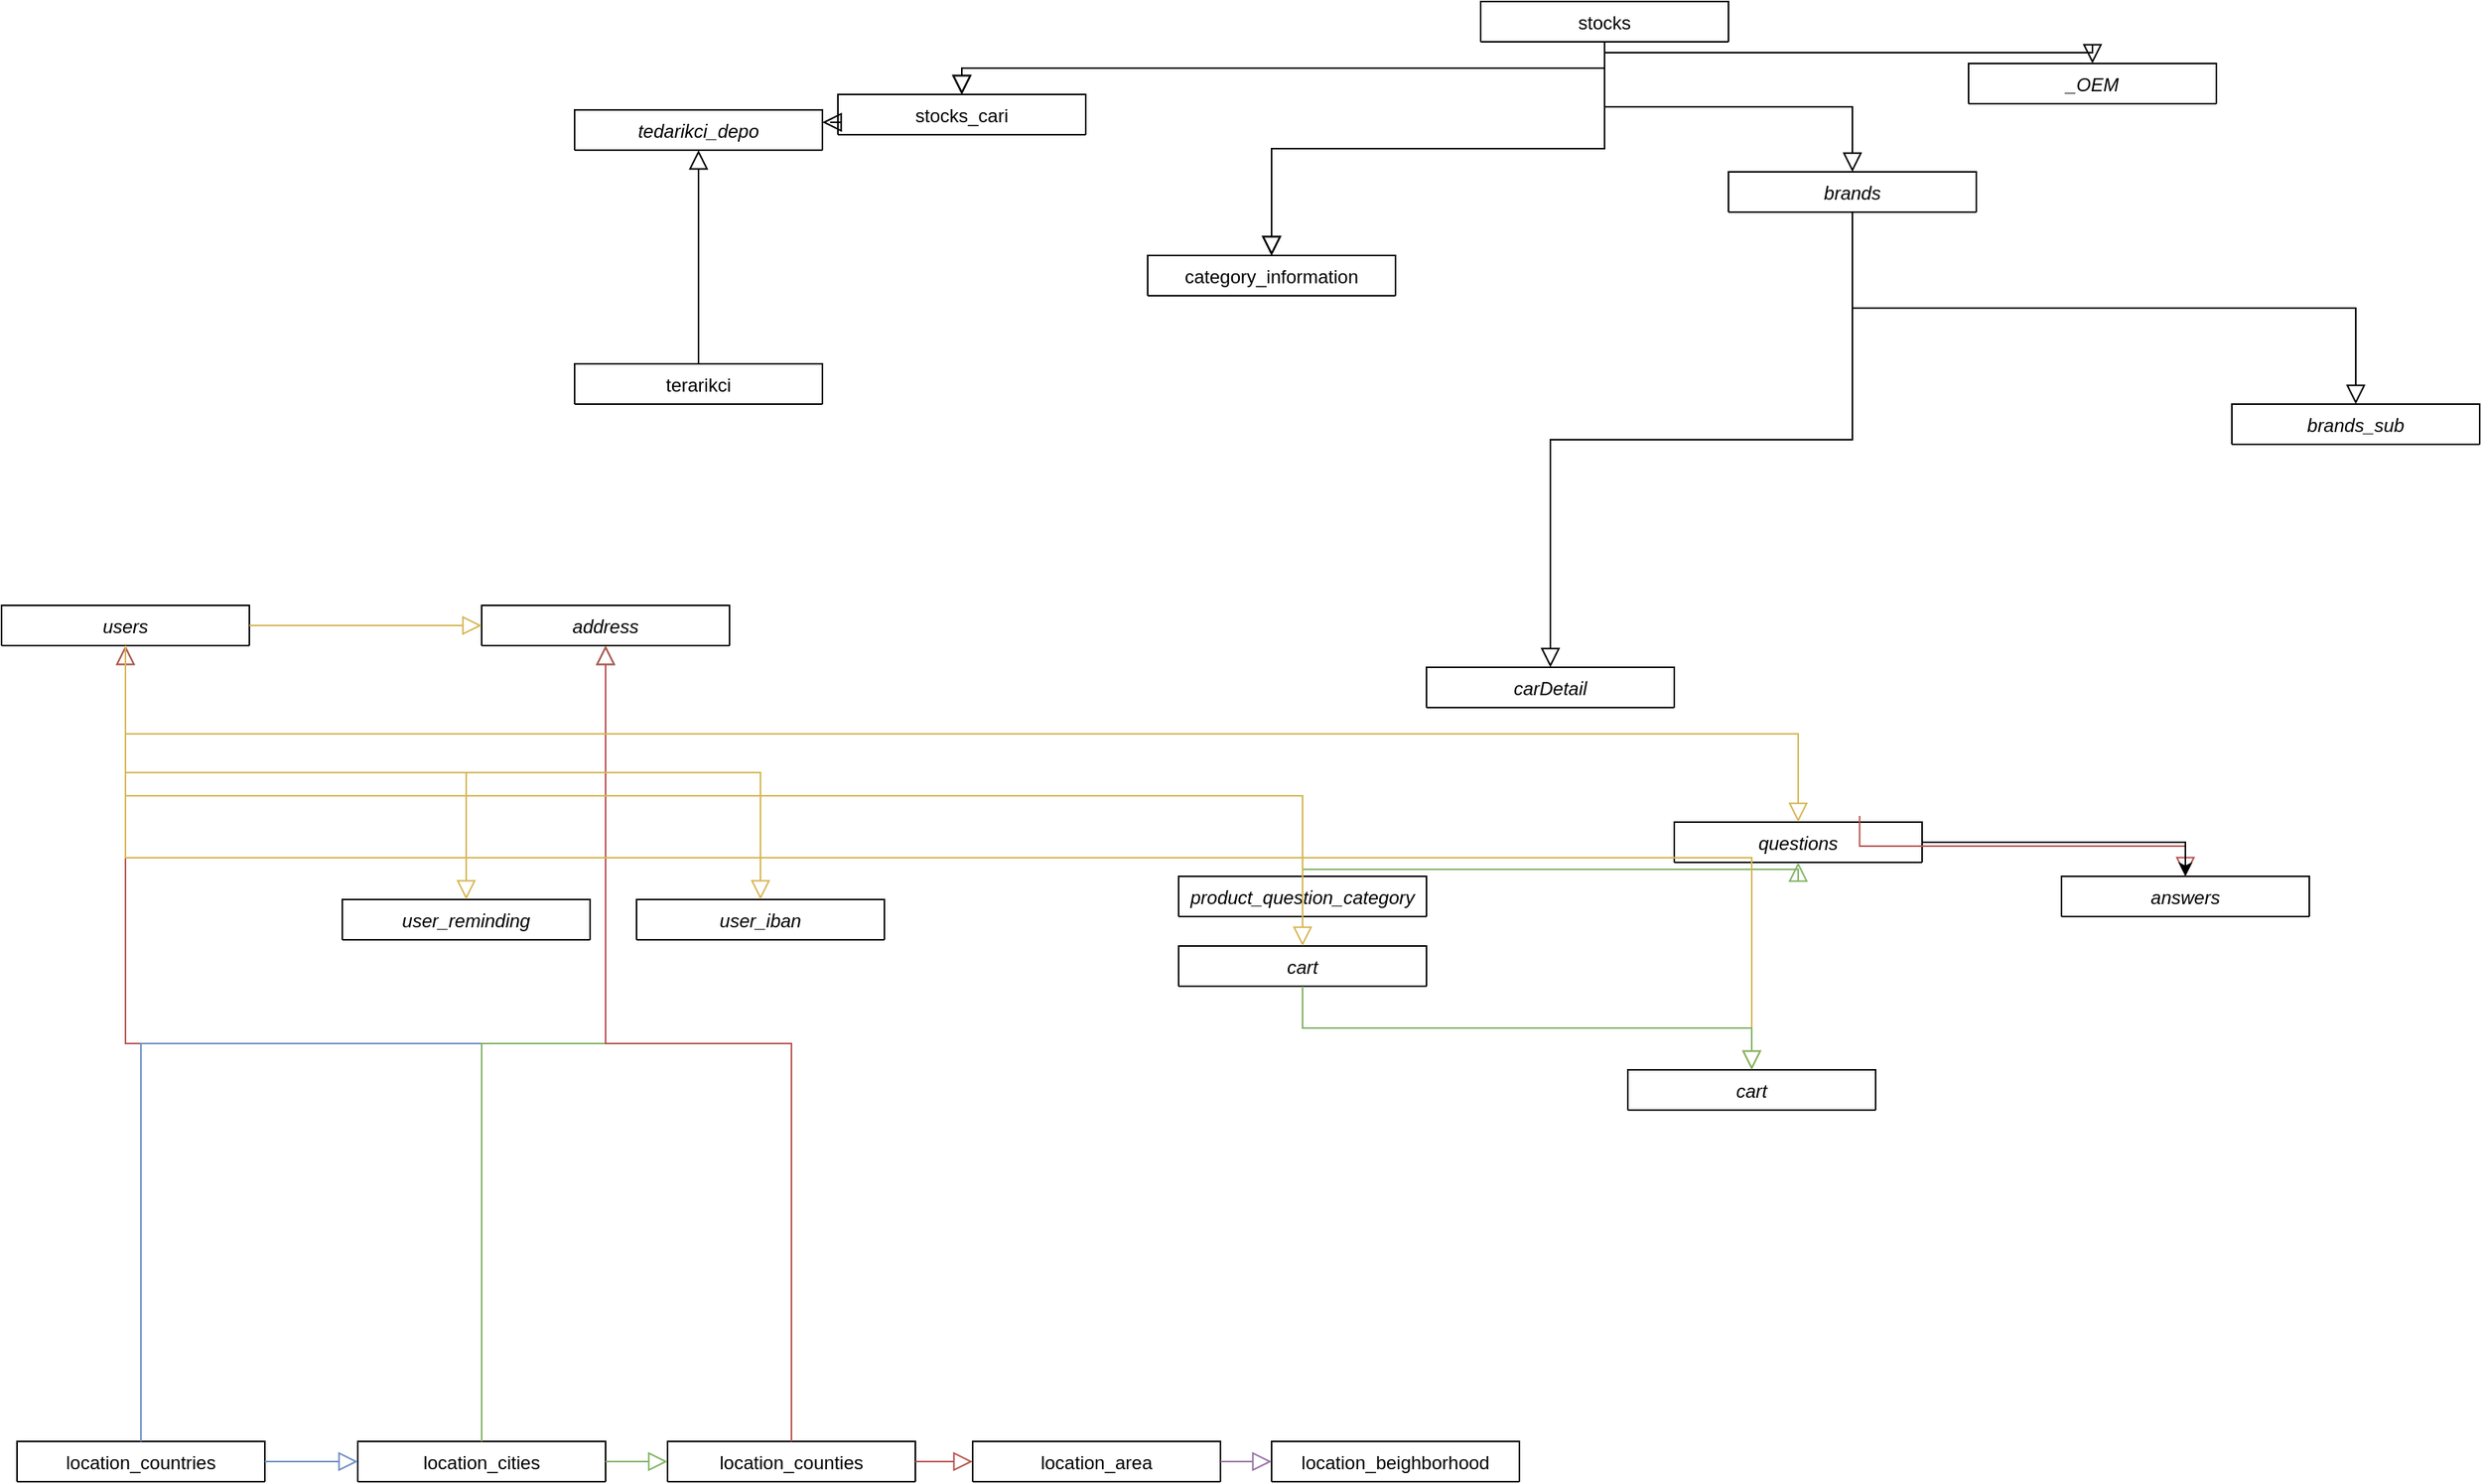 <mxfile version="18.0.3" type="github">
  <diagram id="C5RBs43oDa-KdzZeNtuy" name="Page-1">
    <mxGraphModel dx="2370" dy="1287" grid="1" gridSize="10" guides="1" tooltips="1" connect="1" arrows="1" fold="1" page="1" pageScale="1" pageWidth="827" pageHeight="1169" math="0" shadow="0">
      <root>
        <mxCell id="WIyWlLk6GJQsqaUBKTNV-0" />
        <mxCell id="WIyWlLk6GJQsqaUBKTNV-1" parent="WIyWlLk6GJQsqaUBKTNV-0" />
        <object label="_OEM" id="zkfFHV4jXpPFQw0GAbJ--0">
          <mxCell style="swimlane;fontStyle=2;align=center;verticalAlign=top;childLayout=stackLayout;horizontal=1;startSize=26;horizontalStack=0;resizeParent=1;resizeLast=0;collapsible=1;marginBottom=0;rounded=0;shadow=0;strokeWidth=1;" parent="WIyWlLk6GJQsqaUBKTNV-1" vertex="1" collapsed="1">
            <mxGeometry x="1310" y="60" width="160" height="26" as="geometry">
              <mxRectangle x="1310" y="60" width="230" height="156" as="alternateBounds" />
            </mxGeometry>
          </mxCell>
        </object>
        <mxCell id="zkfFHV4jXpPFQw0GAbJ--1" value="id" style="text;align=left;verticalAlign=top;spacingLeft=4;spacingRight=4;overflow=hidden;rotatable=0;points=[[0,0.5],[1,0.5]];portConstraint=eastwest;" parent="zkfFHV4jXpPFQw0GAbJ--0" vertex="1">
          <mxGeometry y="26" width="230" height="26" as="geometry" />
        </mxCell>
        <mxCell id="zkfFHV4jXpPFQw0GAbJ--2" value="STOK_KODU" style="text;align=left;verticalAlign=top;spacingLeft=4;spacingRight=4;overflow=hidden;rotatable=0;points=[[0,0.5],[1,0.5]];portConstraint=eastwest;rounded=0;shadow=0;html=0;fillColor=#d5e8d4;strokeColor=#82b366;" parent="zkfFHV4jXpPFQw0GAbJ--0" vertex="1">
          <mxGeometry y="52" width="230" height="26" as="geometry" />
        </mxCell>
        <mxCell id="zkfFHV4jXpPFQw0GAbJ--3" value="OEM" style="text;align=left;verticalAlign=top;spacingLeft=4;spacingRight=4;overflow=hidden;rotatable=0;points=[[0,0.5],[1,0.5]];portConstraint=eastwest;rounded=0;shadow=0;html=0;" parent="zkfFHV4jXpPFQw0GAbJ--0" vertex="1">
          <mxGeometry y="78" width="230" height="26" as="geometry" />
        </mxCell>
        <mxCell id="Bi8dfM3OpZVUWEsqzs8T-7" value="added_time" style="text;align=left;verticalAlign=top;spacingLeft=4;spacingRight=4;overflow=hidden;rotatable=0;points=[[0,0.5],[1,0.5]];portConstraint=eastwest;rounded=0;shadow=0;html=0;" parent="zkfFHV4jXpPFQw0GAbJ--0" vertex="1">
          <mxGeometry y="104" width="230" height="26" as="geometry" />
        </mxCell>
        <mxCell id="zkfFHV4jXpPFQw0GAbJ--6" value="terarikci" style="swimlane;fontStyle=0;align=center;verticalAlign=top;childLayout=stackLayout;horizontal=1;startSize=26;horizontalStack=0;resizeParent=1;resizeLast=0;collapsible=1;marginBottom=0;rounded=0;shadow=0;strokeWidth=1;" parent="WIyWlLk6GJQsqaUBKTNV-1" vertex="1" collapsed="1">
          <mxGeometry x="410" y="254" width="160" height="26" as="geometry">
            <mxRectangle x="410" y="254" width="160" height="156" as="alternateBounds" />
          </mxGeometry>
        </mxCell>
        <mxCell id="zkfFHV4jXpPFQw0GAbJ--7" value="id" style="text;align=left;verticalAlign=top;spacingLeft=4;spacingRight=4;overflow=hidden;rotatable=0;points=[[0,0.5],[1,0.5]];portConstraint=eastwest;" parent="zkfFHV4jXpPFQw0GAbJ--6" vertex="1">
          <mxGeometry y="26" width="160" height="26" as="geometry" />
        </mxCell>
        <mxCell id="zkfFHV4jXpPFQw0GAbJ--8" value="cari_kod" style="text;align=left;verticalAlign=top;spacingLeft=4;spacingRight=4;overflow=hidden;rotatable=0;points=[[0,0.5],[1,0.5]];portConstraint=eastwest;rounded=0;shadow=0;html=0;fillColor=#e1d5e7;strokeColor=#9673a6;" parent="zkfFHV4jXpPFQw0GAbJ--6" vertex="1">
          <mxGeometry y="52" width="160" height="26" as="geometry" />
        </mxCell>
        <mxCell id="Bi8dfM3OpZVUWEsqzs8T-24" value="oran" style="text;align=left;verticalAlign=top;spacingLeft=4;spacingRight=4;overflow=hidden;rotatable=0;points=[[0,0.5],[1,0.5]];portConstraint=eastwest;rounded=0;shadow=0;html=0;" parent="zkfFHV4jXpPFQw0GAbJ--6" vertex="1">
          <mxGeometry y="78" width="160" height="26" as="geometry" />
        </mxCell>
        <mxCell id="Bi8dfM3OpZVUWEsqzs8T-25" value="added_time" style="text;align=left;verticalAlign=top;spacingLeft=4;spacingRight=4;overflow=hidden;rotatable=0;points=[[0,0.5],[1,0.5]];portConstraint=eastwest;rounded=0;shadow=0;html=0;" parent="zkfFHV4jXpPFQw0GAbJ--6" vertex="1">
          <mxGeometry y="104" width="160" height="26" as="geometry" />
        </mxCell>
        <mxCell id="Bi8dfM3OpZVUWEsqzs8T-26" value="name" style="text;align=left;verticalAlign=top;spacingLeft=4;spacingRight=4;overflow=hidden;rotatable=0;points=[[0,0.5],[1,0.5]];portConstraint=eastwest;rounded=0;shadow=0;html=0;" parent="zkfFHV4jXpPFQw0GAbJ--6" vertex="1">
          <mxGeometry y="130" width="160" height="26" as="geometry" />
        </mxCell>
        <mxCell id="zkfFHV4jXpPFQw0GAbJ--17" value="stocks" style="swimlane;fontStyle=0;align=center;verticalAlign=top;childLayout=stackLayout;horizontal=1;startSize=26;horizontalStack=0;resizeParent=1;resizeLast=0;collapsible=1;marginBottom=0;rounded=0;shadow=0;strokeWidth=1;swimlaneLine=1;direction=east;" parent="WIyWlLk6GJQsqaUBKTNV-1" vertex="1" collapsed="1">
          <mxGeometry x="995" y="20" width="160" height="26" as="geometry">
            <mxRectangle x="995" y="20" width="160" height="400" as="alternateBounds" />
          </mxGeometry>
        </mxCell>
        <mxCell id="zkfFHV4jXpPFQw0GAbJ--20" value="id" style="text;align=left;verticalAlign=top;spacingLeft=4;spacingRight=4;overflow=hidden;rotatable=0;points=[[0,0.5],[1,0.5]];portConstraint=eastwest;rounded=0;shadow=0;html=0;" parent="zkfFHV4jXpPFQw0GAbJ--17" vertex="1">
          <mxGeometry y="26" width="160" height="26" as="geometry" />
        </mxCell>
        <mxCell id="zkfFHV4jXpPFQw0GAbJ--19" value="stok_kodu" style="text;align=left;verticalAlign=top;spacingLeft=4;spacingRight=4;overflow=hidden;rotatable=0;points=[[0,0.5],[1,0.5]];portConstraint=eastwest;rounded=0;shadow=0;html=0;fillColor=#d5e8d4;strokeColor=#82b366;" parent="zkfFHV4jXpPFQw0GAbJ--17" vertex="1">
          <mxGeometry y="52" width="160" height="26" as="geometry" />
        </mxCell>
        <mxCell id="zkfFHV4jXpPFQw0GAbJ--18" value="stok_adi" style="text;align=left;verticalAlign=top;spacingLeft=4;spacingRight=4;overflow=hidden;rotatable=0;points=[[0,0.5],[1,0.5]];portConstraint=eastwest;fillColor=#ffe6cc;strokeColor=#d79b00;" parent="zkfFHV4jXpPFQw0GAbJ--17" vertex="1">
          <mxGeometry y="78" width="160" height="30" as="geometry" />
        </mxCell>
        <mxCell id="zkfFHV4jXpPFQw0GAbJ--21" value="kdv" style="text;align=left;verticalAlign=top;spacingLeft=4;spacingRight=4;overflow=hidden;rotatable=0;points=[[0,0.5],[1,0.5]];portConstraint=eastwest;rounded=0;shadow=0;html=0;" parent="zkfFHV4jXpPFQw0GAbJ--17" vertex="1">
          <mxGeometry y="108" width="160" height="26" as="geometry" />
        </mxCell>
        <mxCell id="zkfFHV4jXpPFQw0GAbJ--22" value="barkod" style="text;align=left;verticalAlign=top;spacingLeft=4;spacingRight=4;overflow=hidden;rotatable=0;points=[[0,0.5],[1,0.5]];portConstraint=eastwest;rounded=0;shadow=0;html=0;" parent="zkfFHV4jXpPFQw0GAbJ--17" vertex="1">
          <mxGeometry y="134" width="160" height="26" as="geometry" />
        </mxCell>
        <mxCell id="zkfFHV4jXpPFQw0GAbJ--24" value="maka" style="text;align=left;verticalAlign=top;spacingLeft=4;spacingRight=4;overflow=hidden;rotatable=0;points=[[0,0.5],[1,0.5]];portConstraint=eastwest;fillColor=#f5f5f5;fontColor=#333333;strokeColor=#666666;" parent="zkfFHV4jXpPFQw0GAbJ--17" vertex="1">
          <mxGeometry y="160" width="160" height="26" as="geometry" />
        </mxCell>
        <mxCell id="zkfFHV4jXpPFQw0GAbJ--25" value="ana_kategori" style="text;align=left;verticalAlign=top;spacingLeft=4;spacingRight=4;overflow=hidden;rotatable=0;points=[[0,0.5],[1,0.5]];portConstraint=eastwest;fillColor=#dae8fc;strokeColor=#6c8ebf;" parent="zkfFHV4jXpPFQw0GAbJ--17" vertex="1">
          <mxGeometry y="186" width="160" height="26" as="geometry" />
        </mxCell>
        <mxCell id="Bi8dfM3OpZVUWEsqzs8T-8" value="ust_kategori" style="text;align=left;verticalAlign=top;spacingLeft=4;spacingRight=4;overflow=hidden;rotatable=0;points=[[0,0.5],[1,0.5]];portConstraint=eastwest;fillColor=#dae8fc;strokeColor=#6c8ebf;" parent="zkfFHV4jXpPFQw0GAbJ--17" vertex="1">
          <mxGeometry y="212" width="160" height="26" as="geometry" />
        </mxCell>
        <mxCell id="Bi8dfM3OpZVUWEsqzs8T-18" value="alt_kategori" style="text;align=left;verticalAlign=top;spacingLeft=4;spacingRight=4;overflow=hidden;rotatable=0;points=[[0,0.5],[1,0.5]];portConstraint=eastwest;fillColor=#dae8fc;strokeColor=#6c8ebf;" parent="zkfFHV4jXpPFQw0GAbJ--17" vertex="1">
          <mxGeometry y="238" width="160" height="26" as="geometry" />
        </mxCell>
        <mxCell id="Bi8dfM3OpZVUWEsqzs8T-19" value="url&#xa;" style="text;align=left;verticalAlign=top;spacingLeft=4;spacingRight=4;overflow=hidden;rotatable=0;points=[[0,0.5],[1,0.5]];portConstraint=eastwest;" parent="zkfFHV4jXpPFQw0GAbJ--17" vertex="1">
          <mxGeometry y="264" width="160" height="26" as="geometry" />
        </mxCell>
        <mxCell id="Bi8dfM3OpZVUWEsqzs8T-20" value="article_id" style="text;align=left;verticalAlign=top;spacingLeft=4;spacingRight=4;overflow=hidden;rotatable=0;points=[[0,0.5],[1,0.5]];portConstraint=eastwest;" parent="zkfFHV4jXpPFQw0GAbJ--17" vertex="1">
          <mxGeometry y="290" width="160" height="26" as="geometry" />
        </mxCell>
        <mxCell id="Bi8dfM3OpZVUWEsqzs8T-21" value="added_time" style="text;align=left;verticalAlign=top;spacingLeft=4;spacingRight=4;overflow=hidden;rotatable=0;points=[[0,0.5],[1,0.5]];portConstraint=eastwest;" parent="zkfFHV4jXpPFQw0GAbJ--17" vertex="1">
          <mxGeometry y="316" width="160" height="26" as="geometry" />
        </mxCell>
        <mxCell id="Bi8dfM3OpZVUWEsqzs8T-22" value="test(0,1)" style="text;align=left;verticalAlign=top;spacingLeft=4;spacingRight=4;overflow=hidden;rotatable=0;points=[[0,0.5],[1,0.5]];portConstraint=eastwest;" parent="zkfFHV4jXpPFQw0GAbJ--17" vertex="1">
          <mxGeometry y="342" width="160" height="26" as="geometry" />
        </mxCell>
        <mxCell id="Bi8dfM3OpZVUWEsqzs8T-0" value="tedarikci_depo" style="swimlane;fontStyle=2;align=center;verticalAlign=top;childLayout=stackLayout;horizontal=1;startSize=30;horizontalStack=0;resizeParent=1;resizeLast=0;collapsible=1;marginBottom=0;rounded=0;shadow=0;strokeWidth=1;" parent="WIyWlLk6GJQsqaUBKTNV-1" vertex="1" collapsed="1">
          <mxGeometry x="410" y="90" width="160" height="26" as="geometry">
            <mxRectangle x="410" y="90" width="160" height="134" as="alternateBounds" />
          </mxGeometry>
        </mxCell>
        <mxCell id="Bi8dfM3OpZVUWEsqzs8T-1" value="id" style="text;align=left;verticalAlign=top;spacingLeft=4;spacingRight=4;overflow=hidden;rotatable=0;points=[[0,0.5],[1,0.5]];portConstraint=eastwest;" parent="Bi8dfM3OpZVUWEsqzs8T-0" vertex="1">
          <mxGeometry y="30" width="160" height="26" as="geometry" />
        </mxCell>
        <mxCell id="Bi8dfM3OpZVUWEsqzs8T-29" value="cari_kod" style="text;align=left;verticalAlign=top;spacingLeft=4;spacingRight=4;overflow=hidden;rotatable=0;points=[[0,0.5],[1,0.5]];portConstraint=eastwest;rounded=0;shadow=0;html=0;fillColor=#e1d5e7;strokeColor=#9673a6;" parent="Bi8dfM3OpZVUWEsqzs8T-0" vertex="1">
          <mxGeometry y="56" width="160" height="26" as="geometry" />
        </mxCell>
        <mxCell id="Bi8dfM3OpZVUWEsqzs8T-3" value="depo_name" style="text;align=left;verticalAlign=top;spacingLeft=4;spacingRight=4;overflow=hidden;rotatable=0;points=[[0,0.5],[1,0.5]];portConstraint=eastwest;rounded=0;shadow=0;html=0;" parent="Bi8dfM3OpZVUWEsqzs8T-0" vertex="1">
          <mxGeometry y="82" width="160" height="26" as="geometry" />
        </mxCell>
        <mxCell id="Bi8dfM3OpZVUWEsqzs8T-27" value="tedarik_gun" style="text;align=left;verticalAlign=top;spacingLeft=4;spacingRight=4;overflow=hidden;rotatable=0;points=[[0,0.5],[1,0.5]];portConstraint=eastwest;rounded=0;shadow=0;html=0;" parent="Bi8dfM3OpZVUWEsqzs8T-0" vertex="1">
          <mxGeometry y="108" width="160" height="26" as="geometry" />
        </mxCell>
        <mxCell id="Bi8dfM3OpZVUWEsqzs8T-37" value="" style="endArrow=block;endSize=10;endFill=0;shadow=0;strokeWidth=1;rounded=0;edgeStyle=elbowEdgeStyle;elbow=vertical;" parent="WIyWlLk6GJQsqaUBKTNV-1" source="zkfFHV4jXpPFQw0GAbJ--19" target="zkfFHV4jXpPFQw0GAbJ--2" edge="1">
          <mxGeometry width="160" relative="1" as="geometry">
            <mxPoint x="530" y="120" as="sourcePoint" />
            <mxPoint x="390" y="120" as="targetPoint" />
          </mxGeometry>
        </mxCell>
        <mxCell id="Bi8dfM3OpZVUWEsqzs8T-38" value="stocks_cari" style="swimlane;fontStyle=0;align=center;verticalAlign=top;childLayout=stackLayout;horizontal=1;startSize=26;horizontalStack=0;resizeParent=1;resizeLast=0;collapsible=1;marginBottom=0;rounded=0;shadow=0;strokeWidth=1;" parent="WIyWlLk6GJQsqaUBKTNV-1" vertex="1" collapsed="1">
          <mxGeometry x="580" y="80" width="160" height="26" as="geometry">
            <mxRectangle x="580" y="80" width="160" height="416" as="alternateBounds" />
          </mxGeometry>
        </mxCell>
        <mxCell id="Bi8dfM3OpZVUWEsqzs8T-39" value="id" style="text;align=left;verticalAlign=top;spacingLeft=4;spacingRight=4;overflow=hidden;rotatable=0;points=[[0,0.5],[1,0.5]];portConstraint=eastwest;rounded=0;shadow=0;html=0;" parent="Bi8dfM3OpZVUWEsqzs8T-38" vertex="1">
          <mxGeometry y="26" width="160" height="26" as="geometry" />
        </mxCell>
        <mxCell id="Bi8dfM3OpZVUWEsqzs8T-40" value="stok_kodu" style="text;align=left;verticalAlign=top;spacingLeft=4;spacingRight=4;overflow=hidden;rotatable=0;points=[[0,0.5],[1,0.5]];portConstraint=eastwest;rounded=0;shadow=0;html=0;fillColor=#d5e8d4;strokeColor=#82b366;" parent="Bi8dfM3OpZVUWEsqzs8T-38" vertex="1">
          <mxGeometry y="52" width="160" height="26" as="geometry" />
        </mxCell>
        <mxCell id="Bi8dfM3OpZVUWEsqzs8T-41" value="cari_kod" style="text;align=left;verticalAlign=top;spacingLeft=4;spacingRight=4;overflow=hidden;rotatable=0;points=[[0,0.5],[1,0.5]];portConstraint=eastwest;fillColor=#e1d5e7;strokeColor=#9673a6;" parent="Bi8dfM3OpZVUWEsqzs8T-38" vertex="1">
          <mxGeometry y="78" width="160" height="26" as="geometry" />
        </mxCell>
        <mxCell id="Bi8dfM3OpZVUWEsqzs8T-42" value="cari_stok_kod" style="text;align=left;verticalAlign=top;spacingLeft=4;spacingRight=4;overflow=hidden;rotatable=0;points=[[0,0.5],[1,0.5]];portConstraint=eastwest;rounded=0;shadow=0;html=0;fillColor=#d5e8d4;strokeColor=#82b366;" parent="Bi8dfM3OpZVUWEsqzs8T-38" vertex="1">
          <mxGeometry y="104" width="160" height="26" as="geometry" />
        </mxCell>
        <mxCell id="Bi8dfM3OpZVUWEsqzs8T-43" value="cari_stok_isim" style="text;align=left;verticalAlign=top;spacingLeft=4;spacingRight=4;overflow=hidden;rotatable=0;points=[[0,0.5],[1,0.5]];portConstraint=eastwest;rounded=0;shadow=0;html=0;fillColor=#ffe6cc;strokeColor=#d79b00;" parent="Bi8dfM3OpZVUWEsqzs8T-38" vertex="1">
          <mxGeometry y="130" width="160" height="26" as="geometry" />
        </mxCell>
        <mxCell id="Bi8dfM3OpZVUWEsqzs8T-44" value="miktar" style="text;align=left;verticalAlign=top;spacingLeft=4;spacingRight=4;overflow=hidden;rotatable=0;points=[[0,0.5],[1,0.5]];portConstraint=eastwest;" parent="Bi8dfM3OpZVUWEsqzs8T-38" vertex="1">
          <mxGeometry y="156" width="160" height="26" as="geometry" />
        </mxCell>
        <mxCell id="Bi8dfM3OpZVUWEsqzs8T-45" value="carpan" style="text;align=left;verticalAlign=top;spacingLeft=4;spacingRight=4;overflow=hidden;rotatable=0;points=[[0,0.5],[1,0.5]];portConstraint=eastwest;" parent="Bi8dfM3OpZVUWEsqzs8T-38" vertex="1">
          <mxGeometry y="182" width="160" height="26" as="geometry" />
        </mxCell>
        <mxCell id="Bi8dfM3OpZVUWEsqzs8T-46" value="stok" style="text;align=left;verticalAlign=top;spacingLeft=4;spacingRight=4;overflow=hidden;rotatable=0;points=[[0,0.5],[1,0.5]];portConstraint=eastwest;" parent="Bi8dfM3OpZVUWEsqzs8T-38" vertex="1">
          <mxGeometry y="208" width="160" height="26" as="geometry" />
        </mxCell>
        <mxCell id="Bi8dfM3OpZVUWEsqzs8T-47" value="depo" style="text;align=left;verticalAlign=top;spacingLeft=4;spacingRight=4;overflow=hidden;rotatable=0;points=[[0,0.5],[1,0.5]];portConstraint=eastwest;" parent="Bi8dfM3OpZVUWEsqzs8T-38" vertex="1">
          <mxGeometry y="234" width="160" height="26" as="geometry" />
        </mxCell>
        <mxCell id="Bi8dfM3OpZVUWEsqzs8T-48" value="kur" style="text;align=left;verticalAlign=top;spacingLeft=4;spacingRight=4;overflow=hidden;rotatable=0;points=[[0,0.5],[1,0.5]];portConstraint=eastwest;" parent="Bi8dfM3OpZVUWEsqzs8T-38" vertex="1">
          <mxGeometry y="260" width="160" height="26" as="geometry" />
        </mxCell>
        <mxCell id="Bi8dfM3OpZVUWEsqzs8T-49" value="added_time" style="text;align=left;verticalAlign=top;spacingLeft=4;spacingRight=4;overflow=hidden;rotatable=0;points=[[0,0.5],[1,0.5]];portConstraint=eastwest;" parent="Bi8dfM3OpZVUWEsqzs8T-38" vertex="1">
          <mxGeometry y="286" width="160" height="26" as="geometry" />
        </mxCell>
        <mxCell id="Bi8dfM3OpZVUWEsqzs8T-50" value="update_time" style="text;align=left;verticalAlign=top;spacingLeft=4;spacingRight=4;overflow=hidden;rotatable=0;points=[[0,0.5],[1,0.5]];portConstraint=eastwest;" parent="Bi8dfM3OpZVUWEsqzs8T-38" vertex="1">
          <mxGeometry y="312" width="160" height="26" as="geometry" />
        </mxCell>
        <mxCell id="Bi8dfM3OpZVUWEsqzs8T-51" value="bakiye" style="text;align=left;verticalAlign=top;spacingLeft=4;spacingRight=4;overflow=hidden;rotatable=0;points=[[0,0.5],[1,0.5]];portConstraint=eastwest;" parent="Bi8dfM3OpZVUWEsqzs8T-38" vertex="1">
          <mxGeometry y="338" width="160" height="26" as="geometry" />
        </mxCell>
        <mxCell id="Bi8dfM3OpZVUWEsqzs8T-54" value="giris" style="text;align=left;verticalAlign=top;spacingLeft=4;spacingRight=4;overflow=hidden;rotatable=0;points=[[0,0.5],[1,0.5]];portConstraint=eastwest;" parent="Bi8dfM3OpZVUWEsqzs8T-38" vertex="1">
          <mxGeometry y="364" width="160" height="26" as="geometry" />
        </mxCell>
        <mxCell id="Bi8dfM3OpZVUWEsqzs8T-55" value="cikis" style="text;align=left;verticalAlign=top;spacingLeft=4;spacingRight=4;overflow=hidden;rotatable=0;points=[[0,0.5],[1,0.5]];portConstraint=eastwest;" parent="Bi8dfM3OpZVUWEsqzs8T-38" vertex="1">
          <mxGeometry y="390" width="160" height="26" as="geometry" />
        </mxCell>
        <mxCell id="Bi8dfM3OpZVUWEsqzs8T-52" value="" style="endArrow=block;endSize=10;endFill=0;shadow=0;strokeWidth=1;rounded=0;edgeStyle=elbowEdgeStyle;elbow=vertical;" parent="WIyWlLk6GJQsqaUBKTNV-1" source="Bi8dfM3OpZVUWEsqzs8T-41" target="Bi8dfM3OpZVUWEsqzs8T-29" edge="1">
          <mxGeometry width="160" relative="1" as="geometry">
            <mxPoint x="260" y="270" as="sourcePoint" />
            <mxPoint x="340" y="115" as="targetPoint" />
          </mxGeometry>
        </mxCell>
        <mxCell id="Bi8dfM3OpZVUWEsqzs8T-53" value="" style="endArrow=block;endSize=10;endFill=0;shadow=0;strokeWidth=1;rounded=0;edgeStyle=elbowEdgeStyle;elbow=vertical;" parent="WIyWlLk6GJQsqaUBKTNV-1" source="zkfFHV4jXpPFQw0GAbJ--19" target="Bi8dfM3OpZVUWEsqzs8T-40" edge="1">
          <mxGeometry width="160" relative="1" as="geometry">
            <mxPoint x="620" y="115" as="sourcePoint" />
            <mxPoint x="340" y="115" as="targetPoint" />
          </mxGeometry>
        </mxCell>
        <mxCell id="Bi8dfM3OpZVUWEsqzs8T-56" value="" style="endArrow=block;endSize=10;endFill=0;shadow=0;strokeWidth=1;rounded=0;edgeStyle=elbowEdgeStyle;elbow=vertical;" parent="WIyWlLk6GJQsqaUBKTNV-1" source="zkfFHV4jXpPFQw0GAbJ--19" target="Bi8dfM3OpZVUWEsqzs8T-42" edge="1">
          <mxGeometry width="160" relative="1" as="geometry">
            <mxPoint x="623.04" y="128.988" as="sourcePoint" />
            <mxPoint x="310" y="413.008" as="targetPoint" />
          </mxGeometry>
        </mxCell>
        <mxCell id="Bi8dfM3OpZVUWEsqzs8T-57" value="" style="endArrow=block;endSize=10;endFill=0;shadow=0;strokeWidth=1;rounded=0;edgeStyle=elbowEdgeStyle;elbow=vertical;" parent="WIyWlLk6GJQsqaUBKTNV-1" source="zkfFHV4jXpPFQw0GAbJ--18" target="Bi8dfM3OpZVUWEsqzs8T-43" edge="1">
          <mxGeometry width="160" relative="1" as="geometry">
            <mxPoint x="779.04" y="108.994" as="sourcePoint" />
            <mxPoint x="440" y="448.992" as="targetPoint" />
          </mxGeometry>
        </mxCell>
        <mxCell id="Bi8dfM3OpZVUWEsqzs8T-75" value="category_information" style="swimlane;fontStyle=0;align=center;verticalAlign=top;childLayout=stackLayout;horizontal=1;startSize=26;horizontalStack=0;resizeParent=1;resizeLast=0;collapsible=1;marginBottom=0;rounded=0;shadow=0;strokeWidth=1;" parent="WIyWlLk6GJQsqaUBKTNV-1" vertex="1" collapsed="1">
          <mxGeometry x="780" y="184" width="160" height="26" as="geometry">
            <mxRectangle x="780" y="184" width="160" height="390" as="alternateBounds" />
          </mxGeometry>
        </mxCell>
        <mxCell id="Bi8dfM3OpZVUWEsqzs8T-76" value="id" style="text;align=left;verticalAlign=top;spacingLeft=4;spacingRight=4;overflow=hidden;rotatable=0;points=[[0,0.5],[1,0.5]];portConstraint=eastwest;rounded=0;shadow=0;html=0;" parent="Bi8dfM3OpZVUWEsqzs8T-75" vertex="1">
          <mxGeometry y="26" width="160" height="26" as="geometry" />
        </mxCell>
        <mxCell id="Bi8dfM3OpZVUWEsqzs8T-77" value="category_id" style="text;align=left;verticalAlign=top;spacingLeft=4;spacingRight=4;overflow=hidden;rotatable=0;points=[[0,0.5],[1,0.5]];portConstraint=eastwest;rounded=0;shadow=0;html=0;fillColor=#dae8fc;strokeColor=#6c8ebf;" parent="Bi8dfM3OpZVUWEsqzs8T-75" vertex="1">
          <mxGeometry y="52" width="160" height="26" as="geometry" />
        </mxCell>
        <mxCell id="Bi8dfM3OpZVUWEsqzs8T-78" value="name" style="text;align=left;verticalAlign=top;spacingLeft=4;spacingRight=4;overflow=hidden;rotatable=0;points=[[0,0.5],[1,0.5]];portConstraint=eastwest;" parent="Bi8dfM3OpZVUWEsqzs8T-75" vertex="1">
          <mxGeometry y="78" width="160" height="26" as="geometry" />
        </mxCell>
        <mxCell id="Bi8dfM3OpZVUWEsqzs8T-82" value="image" style="text;align=left;verticalAlign=top;spacingLeft=4;spacingRight=4;overflow=hidden;rotatable=0;points=[[0,0.5],[1,0.5]];portConstraint=eastwest;" parent="Bi8dfM3OpZVUWEsqzs8T-75" vertex="1">
          <mxGeometry y="104" width="160" height="26" as="geometry" />
        </mxCell>
        <mxCell id="Bi8dfM3OpZVUWEsqzs8T-79" value="dvn" style="text;align=left;verticalAlign=top;spacingLeft=4;spacingRight=4;overflow=hidden;rotatable=0;points=[[0,0.5],[1,0.5]];portConstraint=eastwest;rounded=0;shadow=0;html=0;" parent="Bi8dfM3OpZVUWEsqzs8T-75" vertex="1">
          <mxGeometry y="130" width="160" height="26" as="geometry" />
        </mxCell>
        <mxCell id="Bi8dfM3OpZVUWEsqzs8T-80" value="administrator_id" style="text;align=left;verticalAlign=top;spacingLeft=4;spacingRight=4;overflow=hidden;rotatable=0;points=[[0,0.5],[1,0.5]];portConstraint=eastwest;rounded=0;shadow=0;html=0;" parent="Bi8dfM3OpZVUWEsqzs8T-75" vertex="1">
          <mxGeometry y="156" width="160" height="26" as="geometry" />
        </mxCell>
        <mxCell id="Bi8dfM3OpZVUWEsqzs8T-81" value="slug" style="text;align=left;verticalAlign=top;spacingLeft=4;spacingRight=4;overflow=hidden;rotatable=0;points=[[0,0.5],[1,0.5]];portConstraint=eastwest;" parent="Bi8dfM3OpZVUWEsqzs8T-75" vertex="1">
          <mxGeometry y="182" width="160" height="26" as="geometry" />
        </mxCell>
        <mxCell id="Bi8dfM3OpZVUWEsqzs8T-83" value="added_time" style="text;align=left;verticalAlign=top;spacingLeft=4;spacingRight=4;overflow=hidden;rotatable=0;points=[[0,0.5],[1,0.5]];portConstraint=eastwest;" parent="Bi8dfM3OpZVUWEsqzs8T-75" vertex="1">
          <mxGeometry y="208" width="160" height="26" as="geometry" />
        </mxCell>
        <mxCell id="Bi8dfM3OpZVUWEsqzs8T-84" value="desc" style="text;align=left;verticalAlign=top;spacingLeft=4;spacingRight=4;overflow=hidden;rotatable=0;points=[[0,0.5],[1,0.5]];portConstraint=eastwest;" parent="Bi8dfM3OpZVUWEsqzs8T-75" vertex="1">
          <mxGeometry y="234" width="160" height="26" as="geometry" />
        </mxCell>
        <mxCell id="Bi8dfM3OpZVUWEsqzs8T-85" value="sort" style="text;align=left;verticalAlign=top;spacingLeft=4;spacingRight=4;overflow=hidden;rotatable=0;points=[[0,0.5],[1,0.5]];portConstraint=eastwest;" parent="Bi8dfM3OpZVUWEsqzs8T-75" vertex="1">
          <mxGeometry y="260" width="160" height="26" as="geometry" />
        </mxCell>
        <mxCell id="Bi8dfM3OpZVUWEsqzs8T-86" value="title" style="text;align=left;verticalAlign=top;spacingLeft=4;spacingRight=4;overflow=hidden;rotatable=0;points=[[0,0.5],[1,0.5]];portConstraint=eastwest;" parent="Bi8dfM3OpZVUWEsqzs8T-75" vertex="1">
          <mxGeometry y="286" width="160" height="26" as="geometry" />
        </mxCell>
        <mxCell id="Bi8dfM3OpZVUWEsqzs8T-87" value="type" style="text;align=left;verticalAlign=top;spacingLeft=4;spacingRight=4;overflow=hidden;rotatable=0;points=[[0,0.5],[1,0.5]];portConstraint=eastwest;" parent="Bi8dfM3OpZVUWEsqzs8T-75" vertex="1">
          <mxGeometry y="312" width="160" height="26" as="geometry" />
        </mxCell>
        <mxCell id="Bi8dfM3OpZVUWEsqzs8T-88" value="count" style="text;align=left;verticalAlign=top;spacingLeft=4;spacingRight=4;overflow=hidden;rotatable=0;points=[[0,0.5],[1,0.5]];portConstraint=eastwest;" parent="Bi8dfM3OpZVUWEsqzs8T-75" vertex="1">
          <mxGeometry y="338" width="160" height="26" as="geometry" />
        </mxCell>
        <mxCell id="Bi8dfM3OpZVUWEsqzs8T-89" value="gain_discount" style="text;align=left;verticalAlign=top;spacingLeft=4;spacingRight=4;overflow=hidden;rotatable=0;points=[[0,0.5],[1,0.5]];portConstraint=eastwest;" parent="Bi8dfM3OpZVUWEsqzs8T-75" vertex="1">
          <mxGeometry y="364" width="160" height="26" as="geometry" />
        </mxCell>
        <mxCell id="Bi8dfM3OpZVUWEsqzs8T-91" value="" style="endArrow=block;endSize=10;endFill=0;shadow=0;strokeWidth=1;rounded=0;edgeStyle=elbowEdgeStyle;elbow=vertical;" parent="WIyWlLk6GJQsqaUBKTNV-1" source="Bi8dfM3OpZVUWEsqzs8T-8" target="Bi8dfM3OpZVUWEsqzs8T-77" edge="1">
          <mxGeometry width="160" relative="1" as="geometry">
            <mxPoint x="770" y="360" as="sourcePoint" />
            <mxPoint x="491.04" y="260" as="targetPoint" />
          </mxGeometry>
        </mxCell>
        <mxCell id="Bi8dfM3OpZVUWEsqzs8T-92" value="" style="endArrow=block;endSize=10;endFill=0;shadow=0;strokeWidth=1;rounded=0;edgeStyle=elbowEdgeStyle;elbow=vertical;" parent="WIyWlLk6GJQsqaUBKTNV-1" source="zkfFHV4jXpPFQw0GAbJ--25" target="Bi8dfM3OpZVUWEsqzs8T-77" edge="1">
          <mxGeometry width="160" relative="1" as="geometry">
            <mxPoint x="770" y="340" as="sourcePoint" />
            <mxPoint x="505.04" y="352" as="targetPoint" />
          </mxGeometry>
        </mxCell>
        <mxCell id="Bi8dfM3OpZVUWEsqzs8T-93" value="" style="endArrow=block;endSize=10;endFill=0;shadow=0;strokeWidth=1;rounded=0;edgeStyle=elbowEdgeStyle;elbow=vertical;" parent="WIyWlLk6GJQsqaUBKTNV-1" source="Bi8dfM3OpZVUWEsqzs8T-18" target="Bi8dfM3OpZVUWEsqzs8T-77" edge="1">
          <mxGeometry width="160" relative="1" as="geometry">
            <mxPoint x="740" y="430" as="sourcePoint" />
            <mxPoint x="515.04" y="362" as="targetPoint" />
          </mxGeometry>
        </mxCell>
        <object label="brands" id="Bi8dfM3OpZVUWEsqzs8T-94">
          <mxCell style="swimlane;fontStyle=2;align=center;verticalAlign=top;childLayout=stackLayout;horizontal=1;startSize=26;horizontalStack=0;resizeParent=1;resizeLast=0;collapsible=1;marginBottom=0;rounded=0;shadow=0;strokeWidth=1;" parent="WIyWlLk6GJQsqaUBKTNV-1" vertex="1" collapsed="1">
            <mxGeometry x="1155" y="130" width="160" height="26" as="geometry">
              <mxRectangle x="1155" y="130" width="230" height="390" as="alternateBounds" />
            </mxGeometry>
          </mxCell>
        </object>
        <mxCell id="Bi8dfM3OpZVUWEsqzs8T-95" value="id" style="text;align=left;verticalAlign=top;spacingLeft=4;spacingRight=4;overflow=hidden;rotatable=0;points=[[0,0.5],[1,0.5]];portConstraint=eastwest;fillColor=#f5f5f5;fontColor=#333333;strokeColor=#666666;" parent="Bi8dfM3OpZVUWEsqzs8T-94" vertex="1">
          <mxGeometry y="26" width="230" height="26" as="geometry" />
        </mxCell>
        <mxCell id="Bi8dfM3OpZVUWEsqzs8T-96" value="title" style="text;align=left;verticalAlign=top;spacingLeft=4;spacingRight=4;overflow=hidden;rotatable=0;points=[[0,0.5],[1,0.5]];portConstraint=eastwest;rounded=0;shadow=0;html=0;" parent="Bi8dfM3OpZVUWEsqzs8T-94" vertex="1">
          <mxGeometry y="52" width="230" height="26" as="geometry" />
        </mxCell>
        <mxCell id="Bi8dfM3OpZVUWEsqzs8T-97" value="image" style="text;align=left;verticalAlign=top;spacingLeft=4;spacingRight=4;overflow=hidden;rotatable=0;points=[[0,0.5],[1,0.5]];portConstraint=eastwest;rounded=0;shadow=0;html=0;" parent="Bi8dfM3OpZVUWEsqzs8T-94" vertex="1">
          <mxGeometry y="78" width="230" height="26" as="geometry" />
        </mxCell>
        <mxCell id="Bi8dfM3OpZVUWEsqzs8T-98" value="category" style="text;align=left;verticalAlign=top;spacingLeft=4;spacingRight=4;overflow=hidden;rotatable=0;points=[[0,0.5],[1,0.5]];portConstraint=eastwest;rounded=0;shadow=0;html=0;" parent="Bi8dfM3OpZVUWEsqzs8T-94" vertex="1">
          <mxGeometry y="104" width="230" height="26" as="geometry" />
        </mxCell>
        <mxCell id="Bi8dfM3OpZVUWEsqzs8T-99" value="sort" style="text;align=left;verticalAlign=top;spacingLeft=4;spacingRight=4;overflow=hidden;rotatable=0;points=[[0,0.5],[1,0.5]];portConstraint=eastwest;rounded=0;shadow=0;html=0;" parent="Bi8dfM3OpZVUWEsqzs8T-94" vertex="1">
          <mxGeometry y="130" width="230" height="26" as="geometry" />
        </mxCell>
        <mxCell id="Bi8dfM3OpZVUWEsqzs8T-100" value="status" style="text;align=left;verticalAlign=top;spacingLeft=4;spacingRight=4;overflow=hidden;rotatable=0;points=[[0,0.5],[1,0.5]];portConstraint=eastwest;rounded=0;shadow=0;html=0;" parent="Bi8dfM3OpZVUWEsqzs8T-94" vertex="1">
          <mxGeometry y="156" width="230" height="26" as="geometry" />
        </mxCell>
        <mxCell id="Bi8dfM3OpZVUWEsqzs8T-101" value="deleted" style="text;align=left;verticalAlign=top;spacingLeft=4;spacingRight=4;overflow=hidden;rotatable=0;points=[[0,0.5],[1,0.5]];portConstraint=eastwest;rounded=0;shadow=0;html=0;" parent="Bi8dfM3OpZVUWEsqzs8T-94" vertex="1">
          <mxGeometry y="182" width="230" height="26" as="geometry" />
        </mxCell>
        <mxCell id="Bi8dfM3OpZVUWEsqzs8T-102" value="added_time" style="text;align=left;verticalAlign=top;spacingLeft=4;spacingRight=4;overflow=hidden;rotatable=0;points=[[0,0.5],[1,0.5]];portConstraint=eastwest;rounded=0;shadow=0;html=0;" parent="Bi8dfM3OpZVUWEsqzs8T-94" vertex="1">
          <mxGeometry y="208" width="230" height="26" as="geometry" />
        </mxCell>
        <mxCell id="Bi8dfM3OpZVUWEsqzs8T-103" value="url" style="text;align=left;verticalAlign=top;spacingLeft=4;spacingRight=4;overflow=hidden;rotatable=0;points=[[0,0.5],[1,0.5]];portConstraint=eastwest;rounded=0;shadow=0;html=0;" parent="Bi8dfM3OpZVUWEsqzs8T-94" vertex="1">
          <mxGeometry y="234" width="230" height="26" as="geometry" />
        </mxCell>
        <mxCell id="Bi8dfM3OpZVUWEsqzs8T-104" value="manuId" style="text;align=left;verticalAlign=top;spacingLeft=4;spacingRight=4;overflow=hidden;rotatable=0;points=[[0,0.5],[1,0.5]];portConstraint=eastwest;rounded=0;shadow=0;html=0;" parent="Bi8dfM3OpZVUWEsqzs8T-94" vertex="1">
          <mxGeometry y="260" width="230" height="26" as="geometry" />
        </mxCell>
        <mxCell id="7YFbSo2QjinW1s5G3vQ8-128" value="icerik" style="text;align=left;verticalAlign=top;spacingLeft=4;spacingRight=4;overflow=hidden;rotatable=0;points=[[0,0.5],[1,0.5]];portConstraint=eastwest;rounded=0;shadow=0;html=0;" vertex="1" parent="Bi8dfM3OpZVUWEsqzs8T-94">
          <mxGeometry y="286" width="230" height="26" as="geometry" />
        </mxCell>
        <mxCell id="7YFbSo2QjinW1s5G3vQ8-129" value="seo_aciklama" style="text;align=left;verticalAlign=top;spacingLeft=4;spacingRight=4;overflow=hidden;rotatable=0;points=[[0,0.5],[1,0.5]];portConstraint=eastwest;rounded=0;shadow=0;html=0;" vertex="1" parent="Bi8dfM3OpZVUWEsqzs8T-94">
          <mxGeometry y="312" width="230" height="26" as="geometry" />
        </mxCell>
        <mxCell id="Bi8dfM3OpZVUWEsqzs8T-105" value="description" style="text;align=left;verticalAlign=top;spacingLeft=4;spacingRight=4;overflow=hidden;rotatable=0;points=[[0,0.5],[1,0.5]];portConstraint=eastwest;rounded=0;shadow=0;html=0;" parent="Bi8dfM3OpZVUWEsqzs8T-94" vertex="1">
          <mxGeometry y="338" width="230" height="26" as="geometry" />
        </mxCell>
        <mxCell id="Bi8dfM3OpZVUWEsqzs8T-106" value="seo title" style="text;align=left;verticalAlign=top;spacingLeft=4;spacingRight=4;overflow=hidden;rotatable=0;points=[[0,0.5],[1,0.5]];portConstraint=eastwest;rounded=0;shadow=0;html=0;" parent="Bi8dfM3OpZVUWEsqzs8T-94" vertex="1">
          <mxGeometry y="364" width="230" height="26" as="geometry" />
        </mxCell>
        <object label="brands_sub" id="Bi8dfM3OpZVUWEsqzs8T-107">
          <mxCell style="swimlane;fontStyle=2;align=center;verticalAlign=top;childLayout=stackLayout;horizontal=1;startSize=26;horizontalStack=0;resizeParent=1;resizeLast=0;collapsible=1;marginBottom=0;rounded=0;shadow=0;strokeWidth=1;" parent="WIyWlLk6GJQsqaUBKTNV-1" vertex="1" collapsed="1">
            <mxGeometry x="1480" y="280" width="160" height="26" as="geometry">
              <mxRectangle x="1480" y="280" width="230" height="260" as="alternateBounds" />
            </mxGeometry>
          </mxCell>
        </object>
        <mxCell id="Bi8dfM3OpZVUWEsqzs8T-108" value="id" style="text;align=left;verticalAlign=top;spacingLeft=4;spacingRight=4;overflow=hidden;rotatable=0;points=[[0,0.5],[1,0.5]];portConstraint=eastwest;" parent="Bi8dfM3OpZVUWEsqzs8T-107" vertex="1">
          <mxGeometry y="26" width="230" height="26" as="geometry" />
        </mxCell>
        <mxCell id="Bi8dfM3OpZVUWEsqzs8T-109" value="brand_id" style="text;align=left;verticalAlign=top;spacingLeft=4;spacingRight=4;overflow=hidden;rotatable=0;points=[[0,0.5],[1,0.5]];portConstraint=eastwest;rounded=0;shadow=0;html=0;fillColor=#f5f5f5;fontColor=#333333;strokeColor=#666666;" parent="Bi8dfM3OpZVUWEsqzs8T-107" vertex="1">
          <mxGeometry y="52" width="230" height="26" as="geometry" />
        </mxCell>
        <mxCell id="Bi8dfM3OpZVUWEsqzs8T-110" value="name" style="text;align=left;verticalAlign=top;spacingLeft=4;spacingRight=4;overflow=hidden;rotatable=0;points=[[0,0.5],[1,0.5]];portConstraint=eastwest;rounded=0;shadow=0;html=0;" parent="Bi8dfM3OpZVUWEsqzs8T-107" vertex="1">
          <mxGeometry y="78" width="230" height="26" as="geometry" />
        </mxCell>
        <mxCell id="7YFbSo2QjinW1s5G3vQ8-130" value="content" style="text;align=left;verticalAlign=top;spacingLeft=4;spacingRight=4;overflow=hidden;rotatable=0;points=[[0,0.5],[1,0.5]];portConstraint=eastwest;rounded=0;shadow=0;html=0;" vertex="1" parent="Bi8dfM3OpZVUWEsqzs8T-107">
          <mxGeometry y="104" width="230" height="26" as="geometry" />
        </mxCell>
        <mxCell id="Bi8dfM3OpZVUWEsqzs8T-111" value="status" style="text;align=left;verticalAlign=top;spacingLeft=4;spacingRight=4;overflow=hidden;rotatable=0;points=[[0,0.5],[1,0.5]];portConstraint=eastwest;rounded=0;shadow=0;html=0;" parent="Bi8dfM3OpZVUWEsqzs8T-107" vertex="1">
          <mxGeometry y="130" width="230" height="26" as="geometry" />
        </mxCell>
        <mxCell id="Bi8dfM3OpZVUWEsqzs8T-112" value="deleted" style="text;align=left;verticalAlign=top;spacingLeft=4;spacingRight=4;overflow=hidden;rotatable=0;points=[[0,0.5],[1,0.5]];portConstraint=eastwest;rounded=0;shadow=0;html=0;" parent="Bi8dfM3OpZVUWEsqzs8T-107" vertex="1">
          <mxGeometry y="156" width="230" height="26" as="geometry" />
        </mxCell>
        <mxCell id="Bi8dfM3OpZVUWEsqzs8T-113" value="description" style="text;align=left;verticalAlign=top;spacingLeft=4;spacingRight=4;overflow=hidden;rotatable=0;points=[[0,0.5],[1,0.5]];portConstraint=eastwest;rounded=0;shadow=0;html=0;" parent="Bi8dfM3OpZVUWEsqzs8T-107" vertex="1">
          <mxGeometry y="182" width="230" height="26" as="geometry" />
        </mxCell>
        <mxCell id="Bi8dfM3OpZVUWEsqzs8T-114" value="tite" style="text;align=left;verticalAlign=top;spacingLeft=4;spacingRight=4;overflow=hidden;rotatable=0;points=[[0,0.5],[1,0.5]];portConstraint=eastwest;rounded=0;shadow=0;html=0;" parent="Bi8dfM3OpZVUWEsqzs8T-107" vertex="1">
          <mxGeometry y="208" width="230" height="26" as="geometry" />
        </mxCell>
        <mxCell id="Bi8dfM3OpZVUWEsqzs8T-115" value="sort" style="text;align=left;verticalAlign=top;spacingLeft=4;spacingRight=4;overflow=hidden;rotatable=0;points=[[0,0.5],[1,0.5]];portConstraint=eastwest;rounded=0;shadow=0;html=0;" parent="Bi8dfM3OpZVUWEsqzs8T-107" vertex="1">
          <mxGeometry y="234" width="230" height="26" as="geometry" />
        </mxCell>
        <mxCell id="Bi8dfM3OpZVUWEsqzs8T-120" value="" style="endArrow=block;endSize=10;endFill=0;shadow=0;strokeWidth=1;rounded=0;edgeStyle=elbowEdgeStyle;elbow=vertical;" parent="WIyWlLk6GJQsqaUBKTNV-1" source="Bi8dfM3OpZVUWEsqzs8T-95" target="Bi8dfM3OpZVUWEsqzs8T-109" edge="1">
          <mxGeometry width="160" relative="1" as="geometry">
            <mxPoint x="626.08" y="47.01" as="sourcePoint" />
            <mxPoint x="347.04" y="260" as="targetPoint" />
          </mxGeometry>
        </mxCell>
        <mxCell id="Bi8dfM3OpZVUWEsqzs8T-121" value="" style="endArrow=block;endSize=10;endFill=0;shadow=0;strokeWidth=1;rounded=0;edgeStyle=elbowEdgeStyle;elbow=vertical;" parent="WIyWlLk6GJQsqaUBKTNV-1" source="zkfFHV4jXpPFQw0GAbJ--24" target="Bi8dfM3OpZVUWEsqzs8T-95" edge="1">
          <mxGeometry width="160" relative="1" as="geometry">
            <mxPoint x="856.08" y="139.01" as="sourcePoint" />
            <mxPoint x="347.04" y="260" as="targetPoint" />
          </mxGeometry>
        </mxCell>
        <object label="carDetail" id="Bi8dfM3OpZVUWEsqzs8T-126">
          <mxCell style="swimlane;fontStyle=2;align=center;verticalAlign=top;childLayout=stackLayout;horizontal=1;startSize=26;horizontalStack=0;resizeParent=1;resizeLast=0;collapsible=1;marginBottom=0;rounded=0;shadow=0;strokeWidth=1;" parent="WIyWlLk6GJQsqaUBKTNV-1" vertex="1" collapsed="1">
            <mxGeometry x="960" y="450" width="160" height="26" as="geometry">
              <mxRectangle x="960" y="450" width="230" height="364" as="alternateBounds" />
            </mxGeometry>
          </mxCell>
        </object>
        <mxCell id="Bi8dfM3OpZVUWEsqzs8T-127" value="id" style="text;align=left;verticalAlign=top;spacingLeft=4;spacingRight=4;overflow=hidden;rotatable=0;points=[[0,0.5],[1,0.5]];portConstraint=eastwest;" parent="Bi8dfM3OpZVUWEsqzs8T-126" vertex="1">
          <mxGeometry y="26" width="230" height="26" as="geometry" />
        </mxCell>
        <mxCell id="Bi8dfM3OpZVUWEsqzs8T-128" value="type" style="text;align=left;verticalAlign=top;spacingLeft=4;spacingRight=4;overflow=hidden;rotatable=0;points=[[0,0.5],[1,0.5]];portConstraint=eastwest;rounded=0;shadow=0;html=0;" parent="Bi8dfM3OpZVUWEsqzs8T-126" vertex="1">
          <mxGeometry y="52" width="230" height="26" as="geometry" />
        </mxCell>
        <mxCell id="Bi8dfM3OpZVUWEsqzs8T-129" value="brand" style="text;align=left;verticalAlign=top;spacingLeft=4;spacingRight=4;overflow=hidden;rotatable=0;points=[[0,0.5],[1,0.5]];portConstraint=eastwest;rounded=0;shadow=0;html=0;fillColor=#f5f5f5;fontColor=#333333;strokeColor=#666666;" parent="Bi8dfM3OpZVUWEsqzs8T-126" vertex="1">
          <mxGeometry y="78" width="230" height="26" as="geometry" />
        </mxCell>
        <mxCell id="Bi8dfM3OpZVUWEsqzs8T-130" value="model" style="text;align=left;verticalAlign=top;spacingLeft=4;spacingRight=4;overflow=hidden;rotatable=0;points=[[0,0.5],[1,0.5]];portConstraint=eastwest;rounded=0;shadow=0;html=0;" parent="Bi8dfM3OpZVUWEsqzs8T-126" vertex="1">
          <mxGeometry y="104" width="230" height="26" as="geometry" />
        </mxCell>
        <mxCell id="Bi8dfM3OpZVUWEsqzs8T-131" value="subModel" style="text;align=left;verticalAlign=top;spacingLeft=4;spacingRight=4;overflow=hidden;rotatable=0;points=[[0,0.5],[1,0.5]];portConstraint=eastwest;rounded=0;shadow=0;html=0;" parent="Bi8dfM3OpZVUWEsqzs8T-126" vertex="1">
          <mxGeometry y="130" width="230" height="26" as="geometry" />
        </mxCell>
        <mxCell id="Bi8dfM3OpZVUWEsqzs8T-132" value="engine" style="text;align=left;verticalAlign=top;spacingLeft=4;spacingRight=4;overflow=hidden;rotatable=0;points=[[0,0.5],[1,0.5]];portConstraint=eastwest;rounded=0;shadow=0;html=0;" parent="Bi8dfM3OpZVUWEsqzs8T-126" vertex="1">
          <mxGeometry y="156" width="230" height="26" as="geometry" />
        </mxCell>
        <mxCell id="Bi8dfM3OpZVUWEsqzs8T-133" value="gear" style="text;align=left;verticalAlign=top;spacingLeft=4;spacingRight=4;overflow=hidden;rotatable=0;points=[[0,0.5],[1,0.5]];portConstraint=eastwest;rounded=0;shadow=0;html=0;" parent="Bi8dfM3OpZVUWEsqzs8T-126" vertex="1">
          <mxGeometry y="182" width="230" height="26" as="geometry" />
        </mxCell>
        <mxCell id="Bi8dfM3OpZVUWEsqzs8T-134" value="body" style="text;align=left;verticalAlign=top;spacingLeft=4;spacingRight=4;overflow=hidden;rotatable=0;points=[[0,0.5],[1,0.5]];portConstraint=eastwest;rounded=0;shadow=0;html=0;" parent="Bi8dfM3OpZVUWEsqzs8T-126" vertex="1">
          <mxGeometry y="208" width="230" height="26" as="geometry" />
        </mxCell>
        <mxCell id="Bi8dfM3OpZVUWEsqzs8T-135" value="equipment" style="text;align=left;verticalAlign=top;spacingLeft=4;spacingRight=4;overflow=hidden;rotatable=0;points=[[0,0.5],[1,0.5]];portConstraint=eastwest;rounded=0;shadow=0;html=0;" parent="Bi8dfM3OpZVUWEsqzs8T-126" vertex="1">
          <mxGeometry y="234" width="230" height="26" as="geometry" />
        </mxCell>
        <mxCell id="Bi8dfM3OpZVUWEsqzs8T-136" value="wheel" style="text;align=left;verticalAlign=top;spacingLeft=4;spacingRight=4;overflow=hidden;rotatable=0;points=[[0,0.5],[1,0.5]];portConstraint=eastwest;rounded=0;shadow=0;html=0;" parent="Bi8dfM3OpZVUWEsqzs8T-126" vertex="1">
          <mxGeometry y="260" width="230" height="26" as="geometry" />
        </mxCell>
        <mxCell id="Bi8dfM3OpZVUWEsqzs8T-137" value="typeofdrive" style="text;align=left;verticalAlign=top;spacingLeft=4;spacingRight=4;overflow=hidden;rotatable=0;points=[[0,0.5],[1,0.5]];portConstraint=eastwest;rounded=0;shadow=0;html=0;" parent="Bi8dfM3OpZVUWEsqzs8T-126" vertex="1">
          <mxGeometry y="286" width="230" height="26" as="geometry" />
        </mxCell>
        <mxCell id="Bi8dfM3OpZVUWEsqzs8T-138" value="carId" style="text;align=left;verticalAlign=top;spacingLeft=4;spacingRight=4;overflow=hidden;rotatable=0;points=[[0,0.5],[1,0.5]];portConstraint=eastwest;rounded=0;shadow=0;html=0;" parent="Bi8dfM3OpZVUWEsqzs8T-126" vertex="1">
          <mxGeometry y="312" width="230" height="26" as="geometry" />
        </mxCell>
        <mxCell id="Bi8dfM3OpZVUWEsqzs8T-139" value="image" style="text;align=left;verticalAlign=top;spacingLeft=4;spacingRight=4;overflow=hidden;rotatable=0;points=[[0,0.5],[1,0.5]];portConstraint=eastwest;rounded=0;shadow=0;html=0;" parent="Bi8dfM3OpZVUWEsqzs8T-126" vertex="1">
          <mxGeometry y="338" width="230" height="26" as="geometry" />
        </mxCell>
        <mxCell id="Bi8dfM3OpZVUWEsqzs8T-140" value="" style="endArrow=block;endSize=10;endFill=0;shadow=0;strokeWidth=1;rounded=0;edgeStyle=elbowEdgeStyle;elbow=vertical;" parent="WIyWlLk6GJQsqaUBKTNV-1" source="Bi8dfM3OpZVUWEsqzs8T-95" target="Bi8dfM3OpZVUWEsqzs8T-129" edge="1">
          <mxGeometry width="160" relative="1" as="geometry">
            <mxPoint x="1150" y="339" as="sourcePoint" />
            <mxPoint x="1190" y="365" as="targetPoint" />
          </mxGeometry>
        </mxCell>
        <object label="address" id="7YFbSo2QjinW1s5G3vQ8-0">
          <mxCell style="swimlane;fontStyle=2;align=center;verticalAlign=top;childLayout=stackLayout;horizontal=1;startSize=26;horizontalStack=0;resizeParent=1;resizeLast=0;collapsible=1;marginBottom=0;rounded=0;shadow=0;strokeWidth=1;" vertex="1" collapsed="1" parent="WIyWlLk6GJQsqaUBKTNV-1">
            <mxGeometry x="350" y="410" width="160" height="26" as="geometry">
              <mxRectangle x="350" y="410" width="230" height="494" as="alternateBounds" />
            </mxGeometry>
          </mxCell>
        </object>
        <mxCell id="7YFbSo2QjinW1s5G3vQ8-1" value="id" style="text;align=left;verticalAlign=top;spacingLeft=4;spacingRight=4;overflow=hidden;rotatable=0;points=[[0,0.5],[1,0.5]];portConstraint=eastwest;" vertex="1" parent="7YFbSo2QjinW1s5G3vQ8-0">
          <mxGeometry y="26" width="230" height="26" as="geometry" />
        </mxCell>
        <mxCell id="7YFbSo2QjinW1s5G3vQ8-2" value="user_id" style="text;align=left;verticalAlign=top;spacingLeft=4;spacingRight=4;overflow=hidden;rotatable=0;points=[[0,0.5],[1,0.5]];portConstraint=eastwest;rounded=0;shadow=0;html=0;fillColor=#fff2cc;strokeColor=#d6b656;" vertex="1" parent="7YFbSo2QjinW1s5G3vQ8-0">
          <mxGeometry y="52" width="230" height="26" as="geometry" />
        </mxCell>
        <mxCell id="7YFbSo2QjinW1s5G3vQ8-3" value="name" style="text;align=left;verticalAlign=top;spacingLeft=4;spacingRight=4;overflow=hidden;rotatable=0;points=[[0,0.5],[1,0.5]];portConstraint=eastwest;rounded=0;shadow=0;html=0;" vertex="1" parent="7YFbSo2QjinW1s5G3vQ8-0">
          <mxGeometry y="78" width="230" height="26" as="geometry" />
        </mxCell>
        <mxCell id="7YFbSo2QjinW1s5G3vQ8-4" value="gsm" style="text;align=left;verticalAlign=top;spacingLeft=4;spacingRight=4;overflow=hidden;rotatable=0;points=[[0,0.5],[1,0.5]];portConstraint=eastwest;rounded=0;shadow=0;html=0;" vertex="1" parent="7YFbSo2QjinW1s5G3vQ8-0">
          <mxGeometry y="104" width="230" height="26" as="geometry" />
        </mxCell>
        <mxCell id="7YFbSo2QjinW1s5G3vQ8-5" value="post_code" style="text;align=left;verticalAlign=top;spacingLeft=4;spacingRight=4;overflow=hidden;rotatable=0;points=[[0,0.5],[1,0.5]];portConstraint=eastwest;rounded=0;shadow=0;html=0;" vertex="1" parent="7YFbSo2QjinW1s5G3vQ8-0">
          <mxGeometry y="130" width="230" height="26" as="geometry" />
        </mxCell>
        <mxCell id="7YFbSo2QjinW1s5G3vQ8-6" value="country" style="text;align=left;verticalAlign=top;spacingLeft=4;spacingRight=4;overflow=hidden;rotatable=0;points=[[0,0.5],[1,0.5]];portConstraint=eastwest;rounded=0;shadow=0;html=0;fillColor=#dae8fc;strokeColor=#6c8ebf;" vertex="1" parent="7YFbSo2QjinW1s5G3vQ8-0">
          <mxGeometry y="156" width="230" height="26" as="geometry" />
        </mxCell>
        <mxCell id="7YFbSo2QjinW1s5G3vQ8-7" value="city" style="text;align=left;verticalAlign=top;spacingLeft=4;spacingRight=4;overflow=hidden;rotatable=0;points=[[0,0.5],[1,0.5]];portConstraint=eastwest;rounded=0;shadow=0;html=0;fillColor=#d5e8d4;strokeColor=#82b366;" vertex="1" parent="7YFbSo2QjinW1s5G3vQ8-0">
          <mxGeometry y="182" width="230" height="26" as="geometry" />
        </mxCell>
        <mxCell id="7YFbSo2QjinW1s5G3vQ8-8" value="town" style="text;align=left;verticalAlign=top;spacingLeft=4;spacingRight=4;overflow=hidden;rotatable=0;points=[[0,0.5],[1,0.5]];portConstraint=eastwest;rounded=0;shadow=0;html=0;fillColor=#f8cecc;strokeColor=#b85450;" vertex="1" parent="7YFbSo2QjinW1s5G3vQ8-0">
          <mxGeometry y="208" width="230" height="26" as="geometry" />
        </mxCell>
        <mxCell id="7YFbSo2QjinW1s5G3vQ8-9" value="identity_number" style="text;align=left;verticalAlign=top;spacingLeft=4;spacingRight=4;overflow=hidden;rotatable=0;points=[[0,0.5],[1,0.5]];portConstraint=eastwest;rounded=0;shadow=0;html=0;" vertex="1" parent="7YFbSo2QjinW1s5G3vQ8-0">
          <mxGeometry y="234" width="230" height="26" as="geometry" />
        </mxCell>
        <mxCell id="7YFbSo2QjinW1s5G3vQ8-10" value="content" style="text;align=left;verticalAlign=top;spacingLeft=4;spacingRight=4;overflow=hidden;rotatable=0;points=[[0,0.5],[1,0.5]];portConstraint=eastwest;rounded=0;shadow=0;html=0;" vertex="1" parent="7YFbSo2QjinW1s5G3vQ8-0">
          <mxGeometry y="260" width="230" height="26" as="geometry" />
        </mxCell>
        <mxCell id="7YFbSo2QjinW1s5G3vQ8-11" value="default" style="text;align=left;verticalAlign=top;spacingLeft=4;spacingRight=4;overflow=hidden;rotatable=0;points=[[0,0.5],[1,0.5]];portConstraint=eastwest;rounded=0;shadow=0;html=0;" vertex="1" parent="7YFbSo2QjinW1s5G3vQ8-0">
          <mxGeometry y="286" width="230" height="26" as="geometry" />
        </mxCell>
        <mxCell id="7YFbSo2QjinW1s5G3vQ8-12" value="deleted" style="text;align=left;verticalAlign=top;spacingLeft=4;spacingRight=4;overflow=hidden;rotatable=0;points=[[0,0.5],[1,0.5]];portConstraint=eastwest;rounded=0;shadow=0;html=0;" vertex="1" parent="7YFbSo2QjinW1s5G3vQ8-0">
          <mxGeometry y="312" width="230" height="26" as="geometry" />
        </mxCell>
        <mxCell id="7YFbSo2QjinW1s5G3vQ8-13" value="corporate" style="text;align=left;verticalAlign=top;spacingLeft=4;spacingRight=4;overflow=hidden;rotatable=0;points=[[0,0.5],[1,0.5]];portConstraint=eastwest;rounded=0;shadow=0;html=0;" vertex="1" parent="7YFbSo2QjinW1s5G3vQ8-0">
          <mxGeometry y="338" width="230" height="26" as="geometry" />
        </mxCell>
        <mxCell id="7YFbSo2QjinW1s5G3vQ8-14" value="firm_name" style="text;align=left;verticalAlign=top;spacingLeft=4;spacingRight=4;overflow=hidden;rotatable=0;points=[[0,0.5],[1,0.5]];portConstraint=eastwest;rounded=0;shadow=0;html=0;" vertex="1" parent="7YFbSo2QjinW1s5G3vQ8-0">
          <mxGeometry y="364" width="230" height="26" as="geometry" />
        </mxCell>
        <mxCell id="7YFbSo2QjinW1s5G3vQ8-15" value="tax_no" style="text;align=left;verticalAlign=top;spacingLeft=4;spacingRight=4;overflow=hidden;rotatable=0;points=[[0,0.5],[1,0.5]];portConstraint=eastwest;rounded=0;shadow=0;html=0;" vertex="1" parent="7YFbSo2QjinW1s5G3vQ8-0">
          <mxGeometry y="390" width="230" height="26" as="geometry" />
        </mxCell>
        <mxCell id="7YFbSo2QjinW1s5G3vQ8-16" value="tax_admin" style="text;align=left;verticalAlign=top;spacingLeft=4;spacingRight=4;overflow=hidden;rotatable=0;points=[[0,0.5],[1,0.5]];portConstraint=eastwest;rounded=0;shadow=0;html=0;" vertex="1" parent="7YFbSo2QjinW1s5G3vQ8-0">
          <mxGeometry y="416" width="230" height="26" as="geometry" />
        </mxCell>
        <mxCell id="7YFbSo2QjinW1s5G3vQ8-17" value="added_time" style="text;align=left;verticalAlign=top;spacingLeft=4;spacingRight=4;overflow=hidden;rotatable=0;points=[[0,0.5],[1,0.5]];portConstraint=eastwest;rounded=0;shadow=0;html=0;" vertex="1" parent="7YFbSo2QjinW1s5G3vQ8-0">
          <mxGeometry y="442" width="230" height="26" as="geometry" />
        </mxCell>
        <mxCell id="7YFbSo2QjinW1s5G3vQ8-18" value="efatura" style="text;align=left;verticalAlign=top;spacingLeft=4;spacingRight=4;overflow=hidden;rotatable=0;points=[[0,0.5],[1,0.5]];portConstraint=eastwest;rounded=0;shadow=0;html=0;" vertex="1" parent="7YFbSo2QjinW1s5G3vQ8-0">
          <mxGeometry y="468" width="230" height="26" as="geometry" />
        </mxCell>
        <object label="users" id="7YFbSo2QjinW1s5G3vQ8-20">
          <mxCell style="swimlane;fontStyle=2;align=center;verticalAlign=top;childLayout=stackLayout;horizontal=1;startSize=26;horizontalStack=0;resizeParent=1;resizeLast=0;collapsible=1;marginBottom=0;rounded=0;shadow=0;strokeWidth=1;" vertex="1" collapsed="1" parent="WIyWlLk6GJQsqaUBKTNV-1">
            <mxGeometry x="40" y="410" width="160" height="26" as="geometry">
              <mxRectangle x="40" y="410" width="230" height="520" as="alternateBounds" />
            </mxGeometry>
          </mxCell>
        </object>
        <mxCell id="7YFbSo2QjinW1s5G3vQ8-21" value="id" style="text;align=left;verticalAlign=top;spacingLeft=4;spacingRight=4;overflow=hidden;rotatable=0;points=[[0,0.5],[1,0.5]];portConstraint=eastwest;fillColor=#fff2cc;strokeColor=#d6b656;" vertex="1" parent="7YFbSo2QjinW1s5G3vQ8-20">
          <mxGeometry y="26" width="230" height="26" as="geometry" />
        </mxCell>
        <mxCell id="7YFbSo2QjinW1s5G3vQ8-22" value="token" style="text;align=left;verticalAlign=top;spacingLeft=4;spacingRight=4;overflow=hidden;rotatable=0;points=[[0,0.5],[1,0.5]];portConstraint=eastwest;rounded=0;shadow=0;html=0;" vertex="1" parent="7YFbSo2QjinW1s5G3vQ8-20">
          <mxGeometry y="52" width="230" height="26" as="geometry" />
        </mxCell>
        <mxCell id="7YFbSo2QjinW1s5G3vQ8-23" value="name" style="text;align=left;verticalAlign=top;spacingLeft=4;spacingRight=4;overflow=hidden;rotatable=0;points=[[0,0.5],[1,0.5]];portConstraint=eastwest;rounded=0;shadow=0;html=0;" vertex="1" parent="7YFbSo2QjinW1s5G3vQ8-20">
          <mxGeometry y="78" width="230" height="26" as="geometry" />
        </mxCell>
        <mxCell id="7YFbSo2QjinW1s5G3vQ8-24" value="surname" style="text;align=left;verticalAlign=top;spacingLeft=4;spacingRight=4;overflow=hidden;rotatable=0;points=[[0,0.5],[1,0.5]];portConstraint=eastwest;rounded=0;shadow=0;html=0;" vertex="1" parent="7YFbSo2QjinW1s5G3vQ8-20">
          <mxGeometry y="104" width="230" height="26" as="geometry" />
        </mxCell>
        <mxCell id="7YFbSo2QjinW1s5G3vQ8-25" value="phone" style="text;align=left;verticalAlign=top;spacingLeft=4;spacingRight=4;overflow=hidden;rotatable=0;points=[[0,0.5],[1,0.5]];portConstraint=eastwest;rounded=0;shadow=0;html=0;" vertex="1" parent="7YFbSo2QjinW1s5G3vQ8-20">
          <mxGeometry y="130" width="230" height="26" as="geometry" />
        </mxCell>
        <mxCell id="7YFbSo2QjinW1s5G3vQ8-26" value="email" style="text;align=left;verticalAlign=top;spacingLeft=4;spacingRight=4;overflow=hidden;rotatable=0;points=[[0,0.5],[1,0.5]];portConstraint=eastwest;rounded=0;shadow=0;html=0;" vertex="1" parent="7YFbSo2QjinW1s5G3vQ8-20">
          <mxGeometry y="156" width="230" height="26" as="geometry" />
        </mxCell>
        <mxCell id="7YFbSo2QjinW1s5G3vQ8-27" value="city" style="text;align=left;verticalAlign=top;spacingLeft=4;spacingRight=4;overflow=hidden;rotatable=0;points=[[0,0.5],[1,0.5]];portConstraint=eastwest;rounded=0;shadow=0;html=0;fillColor=#d5e8d4;strokeColor=#82b366;" vertex="1" parent="7YFbSo2QjinW1s5G3vQ8-20">
          <mxGeometry y="182" width="230" height="26" as="geometry" />
        </mxCell>
        <mxCell id="7YFbSo2QjinW1s5G3vQ8-28" value="town" style="text;align=left;verticalAlign=top;spacingLeft=4;spacingRight=4;overflow=hidden;rotatable=0;points=[[0,0.5],[1,0.5]];portConstraint=eastwest;rounded=0;shadow=0;html=0;fillColor=#f8cecc;strokeColor=#b85450;" vertex="1" parent="7YFbSo2QjinW1s5G3vQ8-20">
          <mxGeometry y="208" width="230" height="26" as="geometry" />
        </mxCell>
        <mxCell id="7YFbSo2QjinW1s5G3vQ8-29" value="date_of_birth" style="text;align=left;verticalAlign=top;spacingLeft=4;spacingRight=4;overflow=hidden;rotatable=0;points=[[0,0.5],[1,0.5]];portConstraint=eastwest;rounded=0;shadow=0;html=0;" vertex="1" parent="7YFbSo2QjinW1s5G3vQ8-20">
          <mxGeometry y="234" width="230" height="26" as="geometry" />
        </mxCell>
        <mxCell id="7YFbSo2QjinW1s5G3vQ8-30" value="gender" style="text;align=left;verticalAlign=top;spacingLeft=4;spacingRight=4;overflow=hidden;rotatable=0;points=[[0,0.5],[1,0.5]];portConstraint=eastwest;rounded=0;shadow=0;html=0;" vertex="1" parent="7YFbSo2QjinW1s5G3vQ8-20">
          <mxGeometry y="260" width="230" height="26" as="geometry" />
        </mxCell>
        <mxCell id="7YFbSo2QjinW1s5G3vQ8-31" value="password" style="text;align=left;verticalAlign=top;spacingLeft=4;spacingRight=4;overflow=hidden;rotatable=0;points=[[0,0.5],[1,0.5]];portConstraint=eastwest;rounded=0;shadow=0;html=0;" vertex="1" parent="7YFbSo2QjinW1s5G3vQ8-20">
          <mxGeometry y="286" width="230" height="26" as="geometry" />
        </mxCell>
        <mxCell id="7YFbSo2QjinW1s5G3vQ8-32" value="remember_key" style="text;align=left;verticalAlign=top;spacingLeft=4;spacingRight=4;overflow=hidden;rotatable=0;points=[[0,0.5],[1,0.5]];portConstraint=eastwest;rounded=0;shadow=0;html=0;" vertex="1" parent="7YFbSo2QjinW1s5G3vQ8-20">
          <mxGeometry y="312" width="230" height="26" as="geometry" />
        </mxCell>
        <mxCell id="7YFbSo2QjinW1s5G3vQ8-33" value="remember_added" style="text;align=left;verticalAlign=top;spacingLeft=4;spacingRight=4;overflow=hidden;rotatable=0;points=[[0,0.5],[1,0.5]];portConstraint=eastwest;rounded=0;shadow=0;html=0;" vertex="1" parent="7YFbSo2QjinW1s5G3vQ8-20">
          <mxGeometry y="338" width="230" height="26" as="geometry" />
        </mxCell>
        <mxCell id="7YFbSo2QjinW1s5G3vQ8-34" value="added_time" style="text;align=left;verticalAlign=top;spacingLeft=4;spacingRight=4;overflow=hidden;rotatable=0;points=[[0,0.5],[1,0.5]];portConstraint=eastwest;rounded=0;shadow=0;html=0;" vertex="1" parent="7YFbSo2QjinW1s5G3vQ8-20">
          <mxGeometry y="364" width="230" height="26" as="geometry" />
        </mxCell>
        <mxCell id="7YFbSo2QjinW1s5G3vQ8-35" value="email_permissoin" style="text;align=left;verticalAlign=top;spacingLeft=4;spacingRight=4;overflow=hidden;rotatable=0;points=[[0,0.5],[1,0.5]];portConstraint=eastwest;rounded=0;shadow=0;html=0;" vertex="1" parent="7YFbSo2QjinW1s5G3vQ8-20">
          <mxGeometry y="390" width="230" height="26" as="geometry" />
        </mxCell>
        <mxCell id="7YFbSo2QjinW1s5G3vQ8-36" value="deleted" style="text;align=left;verticalAlign=top;spacingLeft=4;spacingRight=4;overflow=hidden;rotatable=0;points=[[0,0.5],[1,0.5]];portConstraint=eastwest;rounded=0;shadow=0;html=0;" vertex="1" parent="7YFbSo2QjinW1s5G3vQ8-20">
          <mxGeometry y="416" width="230" height="26" as="geometry" />
        </mxCell>
        <mxCell id="7YFbSo2QjinW1s5G3vQ8-37" value="facebook_id" style="text;align=left;verticalAlign=top;spacingLeft=4;spacingRight=4;overflow=hidden;rotatable=0;points=[[0,0.5],[1,0.5]];portConstraint=eastwest;rounded=0;shadow=0;html=0;" vertex="1" parent="7YFbSo2QjinW1s5G3vQ8-20">
          <mxGeometry y="442" width="230" height="26" as="geometry" />
        </mxCell>
        <mxCell id="7YFbSo2QjinW1s5G3vQ8-38" value="google_id" style="text;align=left;verticalAlign=top;spacingLeft=4;spacingRight=4;overflow=hidden;rotatable=0;points=[[0,0.5],[1,0.5]];portConstraint=eastwest;rounded=0;shadow=0;html=0;" vertex="1" parent="7YFbSo2QjinW1s5G3vQ8-20">
          <mxGeometry y="468" width="230" height="26" as="geometry" />
        </mxCell>
        <mxCell id="7YFbSo2QjinW1s5G3vQ8-39" value="iys" style="text;align=left;verticalAlign=top;spacingLeft=4;spacingRight=4;overflow=hidden;rotatable=0;points=[[0,0.5],[1,0.5]];portConstraint=eastwest;rounded=0;shadow=0;html=0;" vertex="1" parent="7YFbSo2QjinW1s5G3vQ8-20">
          <mxGeometry y="494" width="230" height="26" as="geometry" />
        </mxCell>
        <mxCell id="7YFbSo2QjinW1s5G3vQ8-41" value="" style="endArrow=block;endSize=10;endFill=0;shadow=0;strokeWidth=1;rounded=0;edgeStyle=elbowEdgeStyle;elbow=vertical;fillColor=#fff2cc;strokeColor=#d6b656;" edge="1" parent="WIyWlLk6GJQsqaUBKTNV-1" source="7YFbSo2QjinW1s5G3vQ8-21" target="7YFbSo2QjinW1s5G3vQ8-2">
          <mxGeometry width="160" relative="1" as="geometry">
            <mxPoint x="301" y="488" as="sourcePoint" />
            <mxPoint x="20" y="632" as="targetPoint" />
          </mxGeometry>
        </mxCell>
        <mxCell id="7YFbSo2QjinW1s5G3vQ8-42" value="" style="endArrow=block;endSize=10;endFill=0;shadow=0;strokeWidth=1;rounded=0;edgeStyle=elbowEdgeStyle;elbow=vertical;" edge="1" parent="WIyWlLk6GJQsqaUBKTNV-1" source="zkfFHV4jXpPFQw0GAbJ--8" target="Bi8dfM3OpZVUWEsqzs8T-29">
          <mxGeometry width="160" relative="1" as="geometry">
            <mxPoint x="1051" y="210" as="sourcePoint" />
            <mxPoint x="770" y="354" as="targetPoint" />
          </mxGeometry>
        </mxCell>
        <mxCell id="7YFbSo2QjinW1s5G3vQ8-43" value="location_countries" style="swimlane;fontStyle=0;align=center;verticalAlign=top;childLayout=stackLayout;horizontal=1;startSize=26;horizontalStack=0;resizeParent=1;resizeLast=0;collapsible=1;marginBottom=0;rounded=0;shadow=0;strokeWidth=1;" vertex="1" collapsed="1" parent="WIyWlLk6GJQsqaUBKTNV-1">
          <mxGeometry x="50" y="950" width="160" height="26" as="geometry">
            <mxRectangle x="50" y="950" width="160" height="156" as="alternateBounds" />
          </mxGeometry>
        </mxCell>
        <mxCell id="7YFbSo2QjinW1s5G3vQ8-44" value="CountryID" style="text;align=left;verticalAlign=top;spacingLeft=4;spacingRight=4;overflow=hidden;rotatable=0;points=[[0,0.5],[1,0.5]];portConstraint=eastwest;fillColor=#dae8fc;strokeColor=#6c8ebf;" vertex="1" parent="7YFbSo2QjinW1s5G3vQ8-43">
          <mxGeometry y="26" width="160" height="26" as="geometry" />
        </mxCell>
        <mxCell id="7YFbSo2QjinW1s5G3vQ8-45" value="BinaryCode" style="text;align=left;verticalAlign=top;spacingLeft=4;spacingRight=4;overflow=hidden;rotatable=0;points=[[0,0.5],[1,0.5]];portConstraint=eastwest;rounded=0;shadow=0;html=0;" vertex="1" parent="7YFbSo2QjinW1s5G3vQ8-43">
          <mxGeometry y="52" width="160" height="26" as="geometry" />
        </mxCell>
        <mxCell id="7YFbSo2QjinW1s5G3vQ8-46" value="TripleCode" style="text;align=left;verticalAlign=top;spacingLeft=4;spacingRight=4;overflow=hidden;rotatable=0;points=[[0,0.5],[1,0.5]];portConstraint=eastwest;rounded=0;shadow=0;html=0;" vertex="1" parent="7YFbSo2QjinW1s5G3vQ8-43">
          <mxGeometry y="78" width="160" height="26" as="geometry" />
        </mxCell>
        <mxCell id="7YFbSo2QjinW1s5G3vQ8-47" value="CountryNmae" style="text;align=left;verticalAlign=top;spacingLeft=4;spacingRight=4;overflow=hidden;rotatable=0;points=[[0,0.5],[1,0.5]];portConstraint=eastwest;rounded=0;shadow=0;html=0;" vertex="1" parent="7YFbSo2QjinW1s5G3vQ8-43">
          <mxGeometry y="104" width="160" height="26" as="geometry" />
        </mxCell>
        <mxCell id="7YFbSo2QjinW1s5G3vQ8-48" value="PhoneCode" style="text;align=left;verticalAlign=top;spacingLeft=4;spacingRight=4;overflow=hidden;rotatable=0;points=[[0,0.5],[1,0.5]];portConstraint=eastwest;rounded=0;shadow=0;html=0;" vertex="1" parent="7YFbSo2QjinW1s5G3vQ8-43">
          <mxGeometry y="130" width="160" height="26" as="geometry" />
        </mxCell>
        <mxCell id="7YFbSo2QjinW1s5G3vQ8-49" value="location_cities" style="swimlane;fontStyle=0;align=center;verticalAlign=top;childLayout=stackLayout;horizontal=1;startSize=26;horizontalStack=0;resizeParent=1;resizeLast=0;collapsible=1;marginBottom=0;rounded=0;shadow=0;strokeWidth=1;" vertex="1" collapsed="1" parent="WIyWlLk6GJQsqaUBKTNV-1">
          <mxGeometry x="270" y="950" width="160" height="26" as="geometry">
            <mxRectangle x="270" y="950" width="160" height="156" as="alternateBounds" />
          </mxGeometry>
        </mxCell>
        <mxCell id="7YFbSo2QjinW1s5G3vQ8-51" value="CityId" style="text;align=left;verticalAlign=top;spacingLeft=4;spacingRight=4;overflow=hidden;rotatable=0;points=[[0,0.5],[1,0.5]];portConstraint=eastwest;rounded=0;shadow=0;html=0;fillColor=#d5e8d4;strokeColor=#82b366;" vertex="1" parent="7YFbSo2QjinW1s5G3vQ8-49">
          <mxGeometry y="26" width="160" height="26" as="geometry" />
        </mxCell>
        <mxCell id="7YFbSo2QjinW1s5G3vQ8-50" value="CountryID" style="text;align=left;verticalAlign=top;spacingLeft=4;spacingRight=4;overflow=hidden;rotatable=0;points=[[0,0.5],[1,0.5]];portConstraint=eastwest;fillColor=#dae8fc;strokeColor=#6c8ebf;" vertex="1" parent="7YFbSo2QjinW1s5G3vQ8-49">
          <mxGeometry y="52" width="160" height="26" as="geometry" />
        </mxCell>
        <mxCell id="7YFbSo2QjinW1s5G3vQ8-52" value="CityName" style="text;align=left;verticalAlign=top;spacingLeft=4;spacingRight=4;overflow=hidden;rotatable=0;points=[[0,0.5],[1,0.5]];portConstraint=eastwest;rounded=0;shadow=0;html=0;" vertex="1" parent="7YFbSo2QjinW1s5G3vQ8-49">
          <mxGeometry y="78" width="160" height="26" as="geometry" />
        </mxCell>
        <mxCell id="7YFbSo2QjinW1s5G3vQ8-53" value="PlateNo" style="text;align=left;verticalAlign=top;spacingLeft=4;spacingRight=4;overflow=hidden;rotatable=0;points=[[0,0.5],[1,0.5]];portConstraint=eastwest;rounded=0;shadow=0;html=0;" vertex="1" parent="7YFbSo2QjinW1s5G3vQ8-49">
          <mxGeometry y="104" width="160" height="26" as="geometry" />
        </mxCell>
        <mxCell id="7YFbSo2QjinW1s5G3vQ8-54" value="PhoneCode" style="text;align=left;verticalAlign=top;spacingLeft=4;spacingRight=4;overflow=hidden;rotatable=0;points=[[0,0.5],[1,0.5]];portConstraint=eastwest;rounded=0;shadow=0;html=0;" vertex="1" parent="7YFbSo2QjinW1s5G3vQ8-49">
          <mxGeometry y="130" width="160" height="26" as="geometry" />
        </mxCell>
        <mxCell id="7YFbSo2QjinW1s5G3vQ8-55" value="" style="endArrow=block;endSize=10;endFill=0;shadow=0;strokeWidth=1;rounded=0;edgeStyle=elbowEdgeStyle;elbow=vertical;fillColor=#dae8fc;strokeColor=#6c8ebf;" edge="1" parent="WIyWlLk6GJQsqaUBKTNV-1" source="7YFbSo2QjinW1s5G3vQ8-44" target="7YFbSo2QjinW1s5G3vQ8-50">
          <mxGeometry width="160" relative="1" as="geometry">
            <mxPoint x="230" y="990" as="sourcePoint" />
            <mxPoint x="310" y="1016" as="targetPoint" />
          </mxGeometry>
        </mxCell>
        <mxCell id="7YFbSo2QjinW1s5G3vQ8-56" value="location_counties" style="swimlane;fontStyle=0;align=center;verticalAlign=top;childLayout=stackLayout;horizontal=1;startSize=26;horizontalStack=0;resizeParent=1;resizeLast=0;collapsible=1;marginBottom=0;rounded=0;shadow=0;strokeWidth=1;" vertex="1" collapsed="1" parent="WIyWlLk6GJQsqaUBKTNV-1">
          <mxGeometry x="470" y="950" width="160" height="26" as="geometry">
            <mxRectangle x="470" y="950" width="160" height="104" as="alternateBounds" />
          </mxGeometry>
        </mxCell>
        <mxCell id="7YFbSo2QjinW1s5G3vQ8-58" value="CountyID" style="text;align=left;verticalAlign=top;spacingLeft=4;spacingRight=4;overflow=hidden;rotatable=0;points=[[0,0.5],[1,0.5]];portConstraint=eastwest;fillColor=#f8cecc;strokeColor=#b85450;" vertex="1" parent="7YFbSo2QjinW1s5G3vQ8-56">
          <mxGeometry y="26" width="160" height="26" as="geometry" />
        </mxCell>
        <mxCell id="7YFbSo2QjinW1s5G3vQ8-57" value="CityId" style="text;align=left;verticalAlign=top;spacingLeft=4;spacingRight=4;overflow=hidden;rotatable=0;points=[[0,0.5],[1,0.5]];portConstraint=eastwest;rounded=0;shadow=0;html=0;fillColor=#d5e8d4;strokeColor=#82b366;" vertex="1" parent="7YFbSo2QjinW1s5G3vQ8-56">
          <mxGeometry y="52" width="160" height="26" as="geometry" />
        </mxCell>
        <mxCell id="7YFbSo2QjinW1s5G3vQ8-59" value="CountyName" style="text;align=left;verticalAlign=top;spacingLeft=4;spacingRight=4;overflow=hidden;rotatable=0;points=[[0,0.5],[1,0.5]];portConstraint=eastwest;rounded=0;shadow=0;html=0;" vertex="1" parent="7YFbSo2QjinW1s5G3vQ8-56">
          <mxGeometry y="78" width="160" height="26" as="geometry" />
        </mxCell>
        <mxCell id="7YFbSo2QjinW1s5G3vQ8-62" value="" style="endArrow=block;endSize=10;endFill=0;shadow=0;strokeWidth=1;rounded=0;edgeStyle=elbowEdgeStyle;elbow=vertical;fillColor=#d5e8d4;strokeColor=#82b366;" edge="1" parent="WIyWlLk6GJQsqaUBKTNV-1" source="7YFbSo2QjinW1s5G3vQ8-51" target="7YFbSo2QjinW1s5G3vQ8-57">
          <mxGeometry width="160" relative="1" as="geometry">
            <mxPoint x="450" y="1010" as="sourcePoint" />
            <mxPoint x="510" y="1036" as="targetPoint" />
          </mxGeometry>
        </mxCell>
        <mxCell id="7YFbSo2QjinW1s5G3vQ8-63" value="location_area" style="swimlane;fontStyle=0;align=center;verticalAlign=top;childLayout=stackLayout;horizontal=1;startSize=26;horizontalStack=0;resizeParent=1;resizeLast=0;collapsible=1;marginBottom=0;rounded=0;shadow=0;strokeWidth=1;" vertex="1" collapsed="1" parent="WIyWlLk6GJQsqaUBKTNV-1">
          <mxGeometry x="667" y="950" width="160" height="26" as="geometry">
            <mxRectangle x="667" y="950" width="160" height="104" as="alternateBounds" />
          </mxGeometry>
        </mxCell>
        <mxCell id="7YFbSo2QjinW1s5G3vQ8-65" value="AreaID" style="text;align=left;verticalAlign=top;spacingLeft=4;spacingRight=4;overflow=hidden;rotatable=0;points=[[0,0.5],[1,0.5]];portConstraint=eastwest;rounded=0;shadow=0;html=0;fillColor=#e1d5e7;strokeColor=#9673a6;" vertex="1" parent="7YFbSo2QjinW1s5G3vQ8-63">
          <mxGeometry y="26" width="160" height="26" as="geometry" />
        </mxCell>
        <mxCell id="7YFbSo2QjinW1s5G3vQ8-64" value="CountyID" style="text;align=left;verticalAlign=top;spacingLeft=4;spacingRight=4;overflow=hidden;rotatable=0;points=[[0,0.5],[1,0.5]];portConstraint=eastwest;fillColor=#f8cecc;strokeColor=#b85450;" vertex="1" parent="7YFbSo2QjinW1s5G3vQ8-63">
          <mxGeometry y="52" width="160" height="26" as="geometry" />
        </mxCell>
        <mxCell id="7YFbSo2QjinW1s5G3vQ8-66" value="AreaName" style="text;align=left;verticalAlign=top;spacingLeft=4;spacingRight=4;overflow=hidden;rotatable=0;points=[[0,0.5],[1,0.5]];portConstraint=eastwest;rounded=0;shadow=0;html=0;" vertex="1" parent="7YFbSo2QjinW1s5G3vQ8-63">
          <mxGeometry y="78" width="160" height="26" as="geometry" />
        </mxCell>
        <mxCell id="7YFbSo2QjinW1s5G3vQ8-67" value="" style="endArrow=block;endSize=10;endFill=0;shadow=0;strokeWidth=1;rounded=0;edgeStyle=elbowEdgeStyle;elbow=vertical;fillColor=#f8cecc;strokeColor=#b85450;" edge="1" parent="WIyWlLk6GJQsqaUBKTNV-1" source="7YFbSo2QjinW1s5G3vQ8-58" target="7YFbSo2QjinW1s5G3vQ8-64">
          <mxGeometry width="160" relative="1" as="geometry">
            <mxPoint x="650" y="999" as="sourcePoint" />
            <mxPoint x="690" y="1025" as="targetPoint" />
          </mxGeometry>
        </mxCell>
        <mxCell id="7YFbSo2QjinW1s5G3vQ8-68" value="location_beighborhood" style="swimlane;fontStyle=0;align=center;verticalAlign=top;childLayout=stackLayout;horizontal=1;startSize=26;horizontalStack=0;resizeParent=1;resizeLast=0;collapsible=1;marginBottom=0;rounded=0;shadow=0;strokeWidth=1;" vertex="1" collapsed="1" parent="WIyWlLk6GJQsqaUBKTNV-1">
          <mxGeometry x="860" y="950" width="160" height="26" as="geometry">
            <mxRectangle x="860" y="950" width="160" height="130" as="alternateBounds" />
          </mxGeometry>
        </mxCell>
        <mxCell id="7YFbSo2QjinW1s5G3vQ8-70" value="NeighborhoodID" style="text;align=left;verticalAlign=top;spacingLeft=4;spacingRight=4;overflow=hidden;rotatable=0;points=[[0,0.5],[1,0.5]];portConstraint=eastwest;fillColor=#f5f5f5;strokeColor=#666666;fontColor=#333333;" vertex="1" parent="7YFbSo2QjinW1s5G3vQ8-68">
          <mxGeometry y="26" width="160" height="26" as="geometry" />
        </mxCell>
        <mxCell id="7YFbSo2QjinW1s5G3vQ8-69" value="AreaID" style="text;align=left;verticalAlign=top;spacingLeft=4;spacingRight=4;overflow=hidden;rotatable=0;points=[[0,0.5],[1,0.5]];portConstraint=eastwest;rounded=0;shadow=0;html=0;fillColor=#e1d5e7;strokeColor=#9673a6;" vertex="1" parent="7YFbSo2QjinW1s5G3vQ8-68">
          <mxGeometry y="52" width="160" height="26" as="geometry" />
        </mxCell>
        <mxCell id="7YFbSo2QjinW1s5G3vQ8-71" value="NeighborhoodName" style="text;align=left;verticalAlign=top;spacingLeft=4;spacingRight=4;overflow=hidden;rotatable=0;points=[[0,0.5],[1,0.5]];portConstraint=eastwest;rounded=0;shadow=0;html=0;" vertex="1" parent="7YFbSo2QjinW1s5G3vQ8-68">
          <mxGeometry y="78" width="160" height="26" as="geometry" />
        </mxCell>
        <mxCell id="7YFbSo2QjinW1s5G3vQ8-73" value="ZipCode" style="text;align=left;verticalAlign=top;spacingLeft=4;spacingRight=4;overflow=hidden;rotatable=0;points=[[0,0.5],[1,0.5]];portConstraint=eastwest;rounded=0;shadow=0;html=0;" vertex="1" parent="7YFbSo2QjinW1s5G3vQ8-68">
          <mxGeometry y="104" width="160" height="26" as="geometry" />
        </mxCell>
        <mxCell id="7YFbSo2QjinW1s5G3vQ8-72" value="" style="endArrow=block;endSize=10;endFill=0;shadow=0;strokeWidth=1;rounded=0;edgeStyle=elbowEdgeStyle;elbow=vertical;fillColor=#e1d5e7;strokeColor=#9673a6;" edge="1" parent="WIyWlLk6GJQsqaUBKTNV-1" source="7YFbSo2QjinW1s5G3vQ8-65" target="7YFbSo2QjinW1s5G3vQ8-69">
          <mxGeometry width="160" relative="1" as="geometry">
            <mxPoint x="841.5" y="999" as="sourcePoint" />
            <mxPoint x="878.5" y="1025" as="targetPoint" />
          </mxGeometry>
        </mxCell>
        <mxCell id="7YFbSo2QjinW1s5G3vQ8-74" value="" style="endArrow=block;endSize=10;endFill=0;shadow=0;strokeWidth=1;rounded=0;edgeStyle=elbowEdgeStyle;elbow=vertical;fillColor=#d5e8d4;strokeColor=#82b366;" edge="1" parent="WIyWlLk6GJQsqaUBKTNV-1" source="7YFbSo2QjinW1s5G3vQ8-51" target="7YFbSo2QjinW1s5G3vQ8-27">
          <mxGeometry width="160" relative="1" as="geometry">
            <mxPoint x="460" y="1090" as="sourcePoint" />
            <mxPoint x="520" y="1116" as="targetPoint" />
          </mxGeometry>
        </mxCell>
        <mxCell id="7YFbSo2QjinW1s5G3vQ8-75" value="" style="endArrow=block;endSize=10;endFill=0;shadow=0;strokeWidth=1;rounded=0;edgeStyle=elbowEdgeStyle;elbow=vertical;fillColor=#f8cecc;strokeColor=#b85450;" edge="1" parent="WIyWlLk6GJQsqaUBKTNV-1" source="7YFbSo2QjinW1s5G3vQ8-58" target="7YFbSo2QjinW1s5G3vQ8-28">
          <mxGeometry width="160" relative="1" as="geometry">
            <mxPoint x="360" y="986" as="sourcePoint" />
            <mxPoint x="165" y="628" as="targetPoint" />
          </mxGeometry>
        </mxCell>
        <mxCell id="7YFbSo2QjinW1s5G3vQ8-76" value="" style="endArrow=block;endSize=10;endFill=0;shadow=0;strokeWidth=1;rounded=0;edgeStyle=elbowEdgeStyle;elbow=vertical;fillColor=#dae8fc;strokeColor=#6c8ebf;" edge="1" parent="WIyWlLk6GJQsqaUBKTNV-1" source="7YFbSo2QjinW1s5G3vQ8-44" target="7YFbSo2QjinW1s5G3vQ8-6">
          <mxGeometry width="160" relative="1" as="geometry">
            <mxPoint x="230" y="1040" as="sourcePoint" />
            <mxPoint x="290" y="1066" as="targetPoint" />
          </mxGeometry>
        </mxCell>
        <mxCell id="7YFbSo2QjinW1s5G3vQ8-77" value="" style="endArrow=block;endSize=10;endFill=0;shadow=0;strokeWidth=1;rounded=0;edgeStyle=elbowEdgeStyle;elbow=vertical;fillColor=#d5e8d4;strokeColor=#82b366;" edge="1" parent="WIyWlLk6GJQsqaUBKTNV-1" source="7YFbSo2QjinW1s5G3vQ8-51" target="7YFbSo2QjinW1s5G3vQ8-7">
          <mxGeometry width="160" relative="1" as="geometry">
            <mxPoint x="440" y="999" as="sourcePoint" />
            <mxPoint x="480" y="1025" as="targetPoint" />
          </mxGeometry>
        </mxCell>
        <mxCell id="7YFbSo2QjinW1s5G3vQ8-78" value="" style="endArrow=block;endSize=10;endFill=0;shadow=0;strokeWidth=1;rounded=0;edgeStyle=elbowEdgeStyle;elbow=vertical;fillColor=#f8cecc;strokeColor=#b85450;" edge="1" parent="WIyWlLk6GJQsqaUBKTNV-1" source="7YFbSo2QjinW1s5G3vQ8-58" target="7YFbSo2QjinW1s5G3vQ8-8">
          <mxGeometry width="160" relative="1" as="geometry">
            <mxPoint x="640" y="999" as="sourcePoint" />
            <mxPoint x="677" y="1025" as="targetPoint" />
          </mxGeometry>
        </mxCell>
        <object label="questions" id="7YFbSo2QjinW1s5G3vQ8-80">
          <mxCell style="swimlane;fontStyle=2;align=center;verticalAlign=top;childLayout=stackLayout;horizontal=1;startSize=26;horizontalStack=0;resizeParent=1;resizeLast=0;collapsible=1;marginBottom=0;rounded=0;shadow=0;strokeWidth=1;" vertex="1" collapsed="1" parent="WIyWlLk6GJQsqaUBKTNV-1">
            <mxGeometry x="1120" y="550" width="160" height="26" as="geometry">
              <mxRectangle x="1120" y="550" width="230" height="338" as="alternateBounds" />
            </mxGeometry>
          </mxCell>
        </object>
        <mxCell id="7YFbSo2QjinW1s5G3vQ8-81" value="id" style="text;align=left;verticalAlign=top;spacingLeft=4;spacingRight=4;overflow=hidden;rotatable=0;points=[[0,0.5],[1,0.5]];portConstraint=eastwest;fillColor=#f8cecc;strokeColor=#b85450;" vertex="1" parent="7YFbSo2QjinW1s5G3vQ8-80">
          <mxGeometry y="26" width="230" height="26" as="geometry" />
        </mxCell>
        <mxCell id="7YFbSo2QjinW1s5G3vQ8-82" value="question" style="text;align=left;verticalAlign=top;spacingLeft=4;spacingRight=4;overflow=hidden;rotatable=0;points=[[0,0.5],[1,0.5]];portConstraint=eastwest;rounded=0;shadow=0;html=0;" vertex="1" parent="7YFbSo2QjinW1s5G3vQ8-80">
          <mxGeometry y="52" width="230" height="26" as="geometry" />
        </mxCell>
        <mxCell id="7YFbSo2QjinW1s5G3vQ8-83" value="slug" style="text;align=left;verticalAlign=top;spacingLeft=4;spacingRight=4;overflow=hidden;rotatable=0;points=[[0,0.5],[1,0.5]];portConstraint=eastwest;rounded=0;shadow=0;html=0;" vertex="1" parent="7YFbSo2QjinW1s5G3vQ8-80">
          <mxGeometry y="78" width="230" height="26" as="geometry" />
        </mxCell>
        <mxCell id="7YFbSo2QjinW1s5G3vQ8-84" value="user_id" style="text;align=left;verticalAlign=top;spacingLeft=4;spacingRight=4;overflow=hidden;rotatable=0;points=[[0,0.5],[1,0.5]];portConstraint=eastwest;rounded=0;shadow=0;html=0;fillColor=#fff2cc;strokeColor=#d6b656;" vertex="1" parent="7YFbSo2QjinW1s5G3vQ8-80">
          <mxGeometry y="104" width="230" height="26" as="geometry" />
        </mxCell>
        <mxCell id="7YFbSo2QjinW1s5G3vQ8-85" value="seen" style="text;align=left;verticalAlign=top;spacingLeft=4;spacingRight=4;overflow=hidden;rotatable=0;points=[[0,0.5],[1,0.5]];portConstraint=eastwest;rounded=0;shadow=0;html=0;" vertex="1" parent="7YFbSo2QjinW1s5G3vQ8-80">
          <mxGeometry y="130" width="230" height="26" as="geometry" />
        </mxCell>
        <mxCell id="7YFbSo2QjinW1s5G3vQ8-86" value="status" style="text;align=left;verticalAlign=top;spacingLeft=4;spacingRight=4;overflow=hidden;rotatable=0;points=[[0,0.5],[1,0.5]];portConstraint=eastwest;rounded=0;shadow=0;html=0;" vertex="1" parent="7YFbSo2QjinW1s5G3vQ8-80">
          <mxGeometry y="156" width="230" height="26" as="geometry" />
        </mxCell>
        <mxCell id="7YFbSo2QjinW1s5G3vQ8-87" value="deleted" style="text;align=left;verticalAlign=top;spacingLeft=4;spacingRight=4;overflow=hidden;rotatable=0;points=[[0,0.5],[1,0.5]];portConstraint=eastwest;rounded=0;shadow=0;html=0;" vertex="1" parent="7YFbSo2QjinW1s5G3vQ8-80">
          <mxGeometry y="182" width="230" height="26" as="geometry" />
        </mxCell>
        <mxCell id="7YFbSo2QjinW1s5G3vQ8-88" value="added_time" style="text;align=left;verticalAlign=top;spacingLeft=4;spacingRight=4;overflow=hidden;rotatable=0;points=[[0,0.5],[1,0.5]];portConstraint=eastwest;rounded=0;shadow=0;html=0;" vertex="1" parent="7YFbSo2QjinW1s5G3vQ8-80">
          <mxGeometry y="208" width="230" height="26" as="geometry" />
        </mxCell>
        <mxCell id="7YFbSo2QjinW1s5G3vQ8-89" value="question_category" style="text;align=left;verticalAlign=top;spacingLeft=4;spacingRight=4;overflow=hidden;rotatable=0;points=[[0,0.5],[1,0.5]];portConstraint=eastwest;rounded=0;shadow=0;html=0;fillColor=#d5e8d4;strokeColor=#82b366;" vertex="1" parent="7YFbSo2QjinW1s5G3vQ8-80">
          <mxGeometry y="234" width="230" height="26" as="geometry" />
        </mxCell>
        <mxCell id="7YFbSo2QjinW1s5G3vQ8-90" value="n11_id" style="text;align=left;verticalAlign=top;spacingLeft=4;spacingRight=4;overflow=hidden;rotatable=0;points=[[0,0.5],[1,0.5]];portConstraint=eastwest;rounded=0;shadow=0;html=0;" vertex="1" parent="7YFbSo2QjinW1s5G3vQ8-80">
          <mxGeometry y="260" width="230" height="26" as="geometry" />
        </mxCell>
        <mxCell id="7YFbSo2QjinW1s5G3vQ8-91" value="konu" style="text;align=left;verticalAlign=top;spacingLeft=4;spacingRight=4;overflow=hidden;rotatable=0;points=[[0,0.5],[1,0.5]];portConstraint=eastwest;rounded=0;shadow=0;html=0;" vertex="1" parent="7YFbSo2QjinW1s5G3vQ8-80">
          <mxGeometry y="286" width="230" height="26" as="geometry" />
        </mxCell>
        <mxCell id="7YFbSo2QjinW1s5G3vQ8-92" value="isim" style="text;align=left;verticalAlign=top;spacingLeft=4;spacingRight=4;overflow=hidden;rotatable=0;points=[[0,0.5],[1,0.5]];portConstraint=eastwest;rounded=0;shadow=0;html=0;" vertex="1" parent="7YFbSo2QjinW1s5G3vQ8-80">
          <mxGeometry y="312" width="230" height="26" as="geometry" />
        </mxCell>
        <object label="answers" id="7YFbSo2QjinW1s5G3vQ8-100">
          <mxCell style="swimlane;fontStyle=2;align=center;verticalAlign=top;childLayout=stackLayout;horizontal=1;startSize=26;horizontalStack=0;resizeParent=1;resizeLast=0;collapsible=1;marginBottom=0;rounded=0;shadow=0;strokeWidth=1;" vertex="1" collapsed="1" parent="WIyWlLk6GJQsqaUBKTNV-1">
            <mxGeometry x="1370" y="585" width="160" height="26" as="geometry">
              <mxRectangle x="1370" y="585" width="230" height="156" as="alternateBounds" />
            </mxGeometry>
          </mxCell>
        </object>
        <mxCell id="7YFbSo2QjinW1s5G3vQ8-101" value="id" style="text;align=left;verticalAlign=top;spacingLeft=4;spacingRight=4;overflow=hidden;rotatable=0;points=[[0,0.5],[1,0.5]];portConstraint=eastwest;" vertex="1" parent="7YFbSo2QjinW1s5G3vQ8-100">
          <mxGeometry y="26" width="230" height="26" as="geometry" />
        </mxCell>
        <mxCell id="7YFbSo2QjinW1s5G3vQ8-102" value="answer" style="text;align=left;verticalAlign=top;spacingLeft=4;spacingRight=4;overflow=hidden;rotatable=0;points=[[0,0.5],[1,0.5]];portConstraint=eastwest;rounded=0;shadow=0;html=0;" vertex="1" parent="7YFbSo2QjinW1s5G3vQ8-100">
          <mxGeometry y="52" width="230" height="26" as="geometry" />
        </mxCell>
        <mxCell id="7YFbSo2QjinW1s5G3vQ8-103" value="question_id" style="text;align=left;verticalAlign=top;spacingLeft=4;spacingRight=4;overflow=hidden;rotatable=0;points=[[0,0.5],[1,0.5]];portConstraint=eastwest;rounded=0;shadow=0;html=0;fillColor=#f8cecc;strokeColor=#b85450;" vertex="1" parent="7YFbSo2QjinW1s5G3vQ8-100">
          <mxGeometry y="78" width="230" height="26" as="geometry" />
        </mxCell>
        <mxCell id="7YFbSo2QjinW1s5G3vQ8-104" value="slug" style="text;align=left;verticalAlign=top;spacingLeft=4;spacingRight=4;overflow=hidden;rotatable=0;points=[[0,0.5],[1,0.5]];portConstraint=eastwest;rounded=0;shadow=0;html=0;" vertex="1" parent="7YFbSo2QjinW1s5G3vQ8-100">
          <mxGeometry y="104" width="230" height="26" as="geometry" />
        </mxCell>
        <mxCell id="7YFbSo2QjinW1s5G3vQ8-105" value="added_time" style="text;align=left;verticalAlign=top;spacingLeft=4;spacingRight=4;overflow=hidden;rotatable=0;points=[[0,0.5],[1,0.5]];portConstraint=eastwest;rounded=0;shadow=0;html=0;" vertex="1" parent="7YFbSo2QjinW1s5G3vQ8-100">
          <mxGeometry y="130" width="230" height="26" as="geometry" />
        </mxCell>
        <mxCell id="7YFbSo2QjinW1s5G3vQ8-113" value="" style="endArrow=block;endSize=10;endFill=0;shadow=0;strokeWidth=1;rounded=0;edgeStyle=elbowEdgeStyle;elbow=vertical;fillColor=#f8cecc;strokeColor=#b85450;exitX=0.748;exitY=-0.154;exitDx=0;exitDy=0;exitPerimeter=0;" edge="1" parent="WIyWlLk6GJQsqaUBKTNV-1" source="7YFbSo2QjinW1s5G3vQ8-82" target="7YFbSo2QjinW1s5G3vQ8-103">
          <mxGeometry width="160" relative="1" as="geometry">
            <mxPoint x="837" y="999" as="sourcePoint" />
            <mxPoint x="870" y="1025" as="targetPoint" />
          </mxGeometry>
        </mxCell>
        <mxCell id="7YFbSo2QjinW1s5G3vQ8-114" value="" style="endArrow=block;endSize=10;endFill=0;shadow=0;strokeWidth=1;rounded=0;edgeStyle=elbowEdgeStyle;elbow=vertical;fillColor=#fff2cc;strokeColor=#d6b656;" edge="1" parent="WIyWlLk6GJQsqaUBKTNV-1" source="7YFbSo2QjinW1s5G3vQ8-21" target="7YFbSo2QjinW1s5G3vQ8-84">
          <mxGeometry width="160" relative="1" as="geometry">
            <mxPoint x="847" y="1009" as="sourcePoint" />
            <mxPoint x="880" y="1035" as="targetPoint" />
          </mxGeometry>
        </mxCell>
        <object label="product_question_category" id="7YFbSo2QjinW1s5G3vQ8-131">
          <mxCell style="swimlane;fontStyle=2;align=center;verticalAlign=top;childLayout=stackLayout;horizontal=1;startSize=26;horizontalStack=0;resizeParent=1;resizeLast=0;collapsible=1;marginBottom=0;rounded=0;shadow=0;strokeWidth=1;" vertex="1" collapsed="1" parent="WIyWlLk6GJQsqaUBKTNV-1">
            <mxGeometry x="800" y="585" width="160" height="26" as="geometry">
              <mxRectangle x="800" y="570" width="230" height="156" as="alternateBounds" />
            </mxGeometry>
          </mxCell>
        </object>
        <mxCell id="7YFbSo2QjinW1s5G3vQ8-132" value="id" style="text;align=left;verticalAlign=top;spacingLeft=4;spacingRight=4;overflow=hidden;rotatable=0;points=[[0,0.5],[1,0.5]];portConstraint=eastwest;fillColor=#d5e8d4;strokeColor=#82b366;" vertex="1" parent="7YFbSo2QjinW1s5G3vQ8-131">
          <mxGeometry y="26" width="230" height="26" as="geometry" />
        </mxCell>
        <mxCell id="7YFbSo2QjinW1s5G3vQ8-133" value="name" style="text;align=left;verticalAlign=top;spacingLeft=4;spacingRight=4;overflow=hidden;rotatable=0;points=[[0,0.5],[1,0.5]];portConstraint=eastwest;rounded=0;shadow=0;html=0;" vertex="1" parent="7YFbSo2QjinW1s5G3vQ8-131">
          <mxGeometry y="52" width="230" height="26" as="geometry" />
        </mxCell>
        <mxCell id="7YFbSo2QjinW1s5G3vQ8-134" value="status" style="text;align=left;verticalAlign=top;spacingLeft=4;spacingRight=4;overflow=hidden;rotatable=0;points=[[0,0.5],[1,0.5]];portConstraint=eastwest;rounded=0;shadow=0;html=0;" vertex="1" parent="7YFbSo2QjinW1s5G3vQ8-131">
          <mxGeometry y="78" width="230" height="26" as="geometry" />
        </mxCell>
        <mxCell id="7YFbSo2QjinW1s5G3vQ8-135" value="deleted" style="text;align=left;verticalAlign=top;spacingLeft=4;spacingRight=4;overflow=hidden;rotatable=0;points=[[0,0.5],[1,0.5]];portConstraint=eastwest;rounded=0;shadow=0;html=0;" vertex="1" parent="7YFbSo2QjinW1s5G3vQ8-131">
          <mxGeometry y="104" width="230" height="26" as="geometry" />
        </mxCell>
        <mxCell id="7YFbSo2QjinW1s5G3vQ8-136" value="added_time" style="text;align=left;verticalAlign=top;spacingLeft=4;spacingRight=4;overflow=hidden;rotatable=0;points=[[0,0.5],[1,0.5]];portConstraint=eastwest;rounded=0;shadow=0;html=0;" vertex="1" parent="7YFbSo2QjinW1s5G3vQ8-131">
          <mxGeometry y="130" width="230" height="26" as="geometry" />
        </mxCell>
        <mxCell id="7YFbSo2QjinW1s5G3vQ8-137" value="" style="endArrow=block;endSize=10;endFill=0;shadow=0;strokeWidth=1;rounded=0;edgeStyle=elbowEdgeStyle;elbow=vertical;fillColor=#d5e8d4;strokeColor=#82b366;" edge="1" parent="WIyWlLk6GJQsqaUBKTNV-1" source="7YFbSo2QjinW1s5G3vQ8-132" target="7YFbSo2QjinW1s5G3vQ8-89">
          <mxGeometry width="160" relative="1" as="geometry">
            <mxPoint x="1302.04" y="607.996" as="sourcePoint" />
            <mxPoint x="1495" y="673" as="targetPoint" />
          </mxGeometry>
        </mxCell>
        <mxCell id="7YFbSo2QjinW1s5G3vQ8-138" value="" style="edgeStyle=orthogonalEdgeStyle;rounded=0;orthogonalLoop=1;jettySize=auto;html=1;" edge="1" parent="WIyWlLk6GJQsqaUBKTNV-1" source="7YFbSo2QjinW1s5G3vQ8-81" target="7YFbSo2QjinW1s5G3vQ8-101">
          <mxGeometry relative="1" as="geometry" />
        </mxCell>
        <object label="cart" id="7YFbSo2QjinW1s5G3vQ8-139">
          <mxCell style="swimlane;fontStyle=2;align=center;verticalAlign=top;childLayout=stackLayout;horizontal=1;startSize=26;horizontalStack=0;resizeParent=1;resizeLast=0;collapsible=1;marginBottom=0;rounded=0;shadow=0;strokeWidth=1;" vertex="1" collapsed="1" parent="WIyWlLk6GJQsqaUBKTNV-1">
            <mxGeometry x="800" y="630" width="160" height="26" as="geometry">
              <mxRectangle x="800" y="620" width="230" height="312" as="alternateBounds" />
            </mxGeometry>
          </mxCell>
        </object>
        <mxCell id="7YFbSo2QjinW1s5G3vQ8-140" value="id" style="text;align=left;verticalAlign=top;spacingLeft=4;spacingRight=4;overflow=hidden;rotatable=0;points=[[0,0.5],[1,0.5]];portConstraint=eastwest;fillColor=#d5e8d4;strokeColor=#82b366;" vertex="1" parent="7YFbSo2QjinW1s5G3vQ8-139">
          <mxGeometry y="26" width="230" height="26" as="geometry" />
        </mxCell>
        <mxCell id="7YFbSo2QjinW1s5G3vQ8-141" value="user_id" style="text;align=left;verticalAlign=top;spacingLeft=4;spacingRight=4;overflow=hidden;rotatable=0;points=[[0,0.5],[1,0.5]];portConstraint=eastwest;rounded=0;shadow=0;html=0;fillColor=#fff2cc;strokeColor=#d6b656;" vertex="1" parent="7YFbSo2QjinW1s5G3vQ8-139">
          <mxGeometry y="52" width="230" height="26" as="geometry" />
        </mxCell>
        <mxCell id="7YFbSo2QjinW1s5G3vQ8-142" value="cart" style="text;align=left;verticalAlign=top;spacingLeft=4;spacingRight=4;overflow=hidden;rotatable=0;points=[[0,0.5],[1,0.5]];portConstraint=eastwest;rounded=0;shadow=0;html=0;" vertex="1" parent="7YFbSo2QjinW1s5G3vQ8-139">
          <mxGeometry y="78" width="230" height="26" as="geometry" />
        </mxCell>
        <mxCell id="7YFbSo2QjinW1s5G3vQ8-144" value="added_time" style="text;align=left;verticalAlign=top;spacingLeft=4;spacingRight=4;overflow=hidden;rotatable=0;points=[[0,0.5],[1,0.5]];portConstraint=eastwest;rounded=0;shadow=0;html=0;" vertex="1" parent="7YFbSo2QjinW1s5G3vQ8-139">
          <mxGeometry y="104" width="230" height="26" as="geometry" />
        </mxCell>
        <mxCell id="7YFbSo2QjinW1s5G3vQ8-143" value="status" style="text;align=left;verticalAlign=top;spacingLeft=4;spacingRight=4;overflow=hidden;rotatable=0;points=[[0,0.5],[1,0.5]];portConstraint=eastwest;rounded=0;shadow=0;html=0;" vertex="1" parent="7YFbSo2QjinW1s5G3vQ8-139">
          <mxGeometry y="130" width="230" height="26" as="geometry" />
        </mxCell>
        <mxCell id="7YFbSo2QjinW1s5G3vQ8-145" value="type" style="text;align=left;verticalAlign=top;spacingLeft=4;spacingRight=4;overflow=hidden;rotatable=0;points=[[0,0.5],[1,0.5]];portConstraint=eastwest;rounded=0;shadow=0;html=0;" vertex="1" parent="7YFbSo2QjinW1s5G3vQ8-139">
          <mxGeometry y="156" width="230" height="26" as="geometry" />
        </mxCell>
        <mxCell id="7YFbSo2QjinW1s5G3vQ8-146" value="info" style="text;align=left;verticalAlign=top;spacingLeft=4;spacingRight=4;overflow=hidden;rotatable=0;points=[[0,0.5],[1,0.5]];portConstraint=eastwest;rounded=0;shadow=0;html=0;" vertex="1" parent="7YFbSo2QjinW1s5G3vQ8-139">
          <mxGeometry y="182" width="230" height="26" as="geometry" />
        </mxCell>
        <mxCell id="7YFbSo2QjinW1s5G3vQ8-147" value="admin_id" style="text;align=left;verticalAlign=top;spacingLeft=4;spacingRight=4;overflow=hidden;rotatable=0;points=[[0,0.5],[1,0.5]];portConstraint=eastwest;rounded=0;shadow=0;html=0;" vertex="1" parent="7YFbSo2QjinW1s5G3vQ8-139">
          <mxGeometry y="208" width="230" height="26" as="geometry" />
        </mxCell>
        <mxCell id="7YFbSo2QjinW1s5G3vQ8-148" value="gift_code" style="text;align=left;verticalAlign=top;spacingLeft=4;spacingRight=4;overflow=hidden;rotatable=0;points=[[0,0.5],[1,0.5]];portConstraint=eastwest;rounded=0;shadow=0;html=0;" vertex="1" parent="7YFbSo2QjinW1s5G3vQ8-139">
          <mxGeometry y="234" width="230" height="26" as="geometry" />
        </mxCell>
        <mxCell id="7YFbSo2QjinW1s5G3vQ8-149" value="gift_id" style="text;align=left;verticalAlign=top;spacingLeft=4;spacingRight=4;overflow=hidden;rotatable=0;points=[[0,0.5],[1,0.5]];portConstraint=eastwest;rounded=0;shadow=0;html=0;" vertex="1" parent="7YFbSo2QjinW1s5G3vQ8-139">
          <mxGeometry y="260" width="230" height="26" as="geometry" />
        </mxCell>
        <mxCell id="7YFbSo2QjinW1s5G3vQ8-150" value="update_time" style="text;align=left;verticalAlign=top;spacingLeft=4;spacingRight=4;overflow=hidden;rotatable=0;points=[[0,0.5],[1,0.5]];portConstraint=eastwest;rounded=0;shadow=0;html=0;" vertex="1" parent="7YFbSo2QjinW1s5G3vQ8-139">
          <mxGeometry y="286" width="230" height="26" as="geometry" />
        </mxCell>
        <mxCell id="7YFbSo2QjinW1s5G3vQ8-151" value="" style="endArrow=block;endSize=10;endFill=0;shadow=0;strokeWidth=1;rounded=0;edgeStyle=elbowEdgeStyle;elbow=vertical;fillColor=#fff2cc;strokeColor=#d6b656;" edge="1" parent="WIyWlLk6GJQsqaUBKTNV-1" source="7YFbSo2QjinW1s5G3vQ8-21" target="7YFbSo2QjinW1s5G3vQ8-141">
          <mxGeometry width="160" relative="1" as="geometry">
            <mxPoint x="280" y="459" as="sourcePoint" />
            <mxPoint x="360" y="433" as="targetPoint" />
          </mxGeometry>
        </mxCell>
        <object label="cart" id="7YFbSo2QjinW1s5G3vQ8-152">
          <mxCell style="swimlane;fontStyle=2;align=center;verticalAlign=top;childLayout=stackLayout;horizontal=1;startSize=26;horizontalStack=0;resizeParent=1;resizeLast=0;collapsible=1;marginBottom=0;rounded=0;shadow=0;strokeWidth=1;" vertex="1" collapsed="1" parent="WIyWlLk6GJQsqaUBKTNV-1">
            <mxGeometry x="1090" y="710" width="160" height="26" as="geometry">
              <mxRectangle x="1090" y="710" width="230" height="182" as="alternateBounds" />
            </mxGeometry>
          </mxCell>
        </object>
        <mxCell id="7YFbSo2QjinW1s5G3vQ8-153" value="id" style="text;align=left;verticalAlign=top;spacingLeft=4;spacingRight=4;overflow=hidden;rotatable=0;points=[[0,0.5],[1,0.5]];portConstraint=eastwest;" vertex="1" parent="7YFbSo2QjinW1s5G3vQ8-152">
          <mxGeometry y="26" width="230" height="26" as="geometry" />
        </mxCell>
        <mxCell id="7YFbSo2QjinW1s5G3vQ8-155" value="name" style="text;align=left;verticalAlign=top;spacingLeft=4;spacingRight=4;overflow=hidden;rotatable=0;points=[[0,0.5],[1,0.5]];portConstraint=eastwest;rounded=0;shadow=0;html=0;" vertex="1" parent="7YFbSo2QjinW1s5G3vQ8-152">
          <mxGeometry y="52" width="230" height="26" as="geometry" />
        </mxCell>
        <mxCell id="7YFbSo2QjinW1s5G3vQ8-156" value="cart_id" style="text;align=left;verticalAlign=top;spacingLeft=4;spacingRight=4;overflow=hidden;rotatable=0;points=[[0,0.5],[1,0.5]];portConstraint=eastwest;rounded=0;shadow=0;html=0;fillColor=#d5e8d4;strokeColor=#82b366;" vertex="1" parent="7YFbSo2QjinW1s5G3vQ8-152">
          <mxGeometry y="78" width="230" height="26" as="geometry" />
        </mxCell>
        <mxCell id="7YFbSo2QjinW1s5G3vQ8-154" value="user_id" style="text;align=left;verticalAlign=top;spacingLeft=4;spacingRight=4;overflow=hidden;rotatable=0;points=[[0,0.5],[1,0.5]];portConstraint=eastwest;rounded=0;shadow=0;html=0;fillColor=#fff2cc;strokeColor=#d6b656;" vertex="1" parent="7YFbSo2QjinW1s5G3vQ8-152">
          <mxGeometry y="104" width="230" height="26" as="geometry" />
        </mxCell>
        <mxCell id="7YFbSo2QjinW1s5G3vQ8-157" value="url" style="text;align=left;verticalAlign=top;spacingLeft=4;spacingRight=4;overflow=hidden;rotatable=0;points=[[0,0.5],[1,0.5]];portConstraint=eastwest;rounded=0;shadow=0;html=0;" vertex="1" parent="7YFbSo2QjinW1s5G3vQ8-152">
          <mxGeometry y="130" width="230" height="26" as="geometry" />
        </mxCell>
        <mxCell id="7YFbSo2QjinW1s5G3vQ8-158" value="insert_date" style="text;align=left;verticalAlign=top;spacingLeft=4;spacingRight=4;overflow=hidden;rotatable=0;points=[[0,0.5],[1,0.5]];portConstraint=eastwest;rounded=0;shadow=0;html=0;" vertex="1" parent="7YFbSo2QjinW1s5G3vQ8-152">
          <mxGeometry y="156" width="230" height="26" as="geometry" />
        </mxCell>
        <mxCell id="7YFbSo2QjinW1s5G3vQ8-164" value="" style="endArrow=block;endSize=10;endFill=0;shadow=0;strokeWidth=1;rounded=0;edgeStyle=elbowEdgeStyle;elbow=vertical;fillColor=#fff2cc;strokeColor=#d6b656;" edge="1" parent="WIyWlLk6GJQsqaUBKTNV-1" source="7YFbSo2QjinW1s5G3vQ8-21" target="7YFbSo2QjinW1s5G3vQ8-154">
          <mxGeometry width="160" relative="1" as="geometry">
            <mxPoint x="130" y="446" as="sourcePoint" />
            <mxPoint x="925" y="682" as="targetPoint" />
          </mxGeometry>
        </mxCell>
        <mxCell id="7YFbSo2QjinW1s5G3vQ8-165" value="" style="endArrow=block;endSize=10;endFill=0;shadow=0;strokeWidth=1;rounded=0;edgeStyle=elbowEdgeStyle;elbow=vertical;fillColor=#d5e8d4;strokeColor=#82b366;" edge="1" parent="WIyWlLk6GJQsqaUBKTNV-1" source="7YFbSo2QjinW1s5G3vQ8-140" target="7YFbSo2QjinW1s5G3vQ8-156">
          <mxGeometry width="160" relative="1" as="geometry">
            <mxPoint x="140" y="456" as="sourcePoint" />
            <mxPoint x="935" y="692" as="targetPoint" />
          </mxGeometry>
        </mxCell>
        <object label="user_reminding" id="7YFbSo2QjinW1s5G3vQ8-166">
          <mxCell style="swimlane;fontStyle=2;align=center;verticalAlign=top;childLayout=stackLayout;horizontal=1;startSize=26;horizontalStack=0;resizeParent=1;resizeLast=0;collapsible=1;marginBottom=0;rounded=0;shadow=0;strokeWidth=1;" vertex="1" collapsed="1" parent="WIyWlLk6GJQsqaUBKTNV-1">
            <mxGeometry x="260" y="600" width="160" height="26" as="geometry">
              <mxRectangle x="210" y="604" width="230" height="260" as="alternateBounds" />
            </mxGeometry>
          </mxCell>
        </object>
        <mxCell id="7YFbSo2QjinW1s5G3vQ8-167" value="id" style="text;align=left;verticalAlign=top;spacingLeft=4;spacingRight=4;overflow=hidden;rotatable=0;points=[[0,0.5],[1,0.5]];portConstraint=eastwest;" vertex="1" parent="7YFbSo2QjinW1s5G3vQ8-166">
          <mxGeometry y="26" width="230" height="26" as="geometry" />
        </mxCell>
        <mxCell id="7YFbSo2QjinW1s5G3vQ8-168" value="user_id" style="text;align=left;verticalAlign=top;spacingLeft=4;spacingRight=4;overflow=hidden;rotatable=0;points=[[0,0.5],[1,0.5]];portConstraint=eastwest;rounded=0;shadow=0;html=0;fillColor=#fff2cc;strokeColor=#d6b656;" vertex="1" parent="7YFbSo2QjinW1s5G3vQ8-166">
          <mxGeometry y="52" width="230" height="26" as="geometry" />
        </mxCell>
        <mxCell id="7YFbSo2QjinW1s5G3vQ8-169" value="product_slug" style="text;align=left;verticalAlign=top;spacingLeft=4;spacingRight=4;overflow=hidden;rotatable=0;points=[[0,0.5],[1,0.5]];portConstraint=eastwest;rounded=0;shadow=0;html=0;" vertex="1" parent="7YFbSo2QjinW1s5G3vQ8-166">
          <mxGeometry y="78" width="230" height="26" as="geometry" />
        </mxCell>
        <mxCell id="7YFbSo2QjinW1s5G3vQ8-170" value="added_time" style="text;align=left;verticalAlign=top;spacingLeft=4;spacingRight=4;overflow=hidden;rotatable=0;points=[[0,0.5],[1,0.5]];portConstraint=eastwest;rounded=0;shadow=0;html=0;" vertex="1" parent="7YFbSo2QjinW1s5G3vQ8-166">
          <mxGeometry y="104" width="230" height="26" as="geometry" />
        </mxCell>
        <mxCell id="7YFbSo2QjinW1s5G3vQ8-171" value="status" style="text;align=left;verticalAlign=top;spacingLeft=4;spacingRight=4;overflow=hidden;rotatable=0;points=[[0,0.5],[1,0.5]];portConstraint=eastwest;rounded=0;shadow=0;html=0;" vertex="1" parent="7YFbSo2QjinW1s5G3vQ8-166">
          <mxGeometry y="130" width="230" height="26" as="geometry" />
        </mxCell>
        <mxCell id="7YFbSo2QjinW1s5G3vQ8-172" value="type" style="text;align=left;verticalAlign=top;spacingLeft=4;spacingRight=4;overflow=hidden;rotatable=0;points=[[0,0.5],[1,0.5]];portConstraint=eastwest;rounded=0;shadow=0;html=0;" vertex="1" parent="7YFbSo2QjinW1s5G3vQ8-166">
          <mxGeometry y="156" width="230" height="26" as="geometry" />
        </mxCell>
        <mxCell id="7YFbSo2QjinW1s5G3vQ8-173" value="admin_id" style="text;align=left;verticalAlign=top;spacingLeft=4;spacingRight=4;overflow=hidden;rotatable=0;points=[[0,0.5],[1,0.5]];portConstraint=eastwest;rounded=0;shadow=0;html=0;" vertex="1" parent="7YFbSo2QjinW1s5G3vQ8-166">
          <mxGeometry y="182" width="230" height="26" as="geometry" />
        </mxCell>
        <mxCell id="7YFbSo2QjinW1s5G3vQ8-175" value="gift_code" style="text;align=left;verticalAlign=top;spacingLeft=4;spacingRight=4;overflow=hidden;rotatable=0;points=[[0,0.5],[1,0.5]];portConstraint=eastwest;rounded=0;shadow=0;html=0;" vertex="1" parent="7YFbSo2QjinW1s5G3vQ8-166">
          <mxGeometry y="208" width="230" height="26" as="geometry" />
        </mxCell>
        <mxCell id="7YFbSo2QjinW1s5G3vQ8-177" value="update_time" style="text;align=left;verticalAlign=top;spacingLeft=4;spacingRight=4;overflow=hidden;rotatable=0;points=[[0,0.5],[1,0.5]];portConstraint=eastwest;rounded=0;shadow=0;html=0;" vertex="1" parent="7YFbSo2QjinW1s5G3vQ8-166">
          <mxGeometry y="234" width="230" height="26" as="geometry" />
        </mxCell>
        <mxCell id="7YFbSo2QjinW1s5G3vQ8-190" value="" style="endArrow=block;endSize=10;endFill=0;shadow=0;strokeWidth=1;rounded=0;edgeStyle=elbowEdgeStyle;elbow=vertical;fillColor=#fff2cc;strokeColor=#d6b656;" edge="1" parent="WIyWlLk6GJQsqaUBKTNV-1" source="7YFbSo2QjinW1s5G3vQ8-21" target="7YFbSo2QjinW1s5G3vQ8-168">
          <mxGeometry width="160" relative="1" as="geometry">
            <mxPoint x="165" y="472" as="sourcePoint" />
            <mxPoint x="1180" y="720" as="targetPoint" />
          </mxGeometry>
        </mxCell>
        <object label="user_iban" id="7YFbSo2QjinW1s5G3vQ8-191">
          <mxCell style="swimlane;fontStyle=2;align=center;verticalAlign=top;childLayout=stackLayout;horizontal=1;startSize=26;horizontalStack=0;resizeParent=1;resizeLast=0;collapsible=1;marginBottom=0;rounded=0;shadow=0;strokeWidth=1;" vertex="1" collapsed="1" parent="WIyWlLk6GJQsqaUBKTNV-1">
            <mxGeometry x="450" y="600" width="160" height="26" as="geometry">
              <mxRectangle x="450" y="600" width="230" height="182" as="alternateBounds" />
            </mxGeometry>
          </mxCell>
        </object>
        <mxCell id="7YFbSo2QjinW1s5G3vQ8-192" value="id" style="text;align=left;verticalAlign=top;spacingLeft=4;spacingRight=4;overflow=hidden;rotatable=0;points=[[0,0.5],[1,0.5]];portConstraint=eastwest;" vertex="1" parent="7YFbSo2QjinW1s5G3vQ8-191">
          <mxGeometry y="26" width="230" height="26" as="geometry" />
        </mxCell>
        <mxCell id="7YFbSo2QjinW1s5G3vQ8-193" value="user_id" style="text;align=left;verticalAlign=top;spacingLeft=4;spacingRight=4;overflow=hidden;rotatable=0;points=[[0,0.5],[1,0.5]];portConstraint=eastwest;rounded=0;shadow=0;html=0;fillColor=#fff2cc;strokeColor=#d6b656;" vertex="1" parent="7YFbSo2QjinW1s5G3vQ8-191">
          <mxGeometry y="52" width="230" height="26" as="geometry" />
        </mxCell>
        <mxCell id="7YFbSo2QjinW1s5G3vQ8-194" value="iban" style="text;align=left;verticalAlign=top;spacingLeft=4;spacingRight=4;overflow=hidden;rotatable=0;points=[[0,0.5],[1,0.5]];portConstraint=eastwest;rounded=0;shadow=0;html=0;" vertex="1" parent="7YFbSo2QjinW1s5G3vQ8-191">
          <mxGeometry y="78" width="230" height="26" as="geometry" />
        </mxCell>
        <mxCell id="7YFbSo2QjinW1s5G3vQ8-195" value="name_surname" style="text;align=left;verticalAlign=top;spacingLeft=4;spacingRight=4;overflow=hidden;rotatable=0;points=[[0,0.5],[1,0.5]];portConstraint=eastwest;rounded=0;shadow=0;html=0;" vertex="1" parent="7YFbSo2QjinW1s5G3vQ8-191">
          <mxGeometry y="104" width="230" height="26" as="geometry" />
        </mxCell>
        <mxCell id="7YFbSo2QjinW1s5G3vQ8-196" value="bank" style="text;align=left;verticalAlign=top;spacingLeft=4;spacingRight=4;overflow=hidden;rotatable=0;points=[[0,0.5],[1,0.5]];portConstraint=eastwest;rounded=0;shadow=0;html=0;" vertex="1" parent="7YFbSo2QjinW1s5G3vQ8-191">
          <mxGeometry y="130" width="230" height="26" as="geometry" />
        </mxCell>
        <mxCell id="7YFbSo2QjinW1s5G3vQ8-197" value="deleted" style="text;align=left;verticalAlign=top;spacingLeft=4;spacingRight=4;overflow=hidden;rotatable=0;points=[[0,0.5],[1,0.5]];portConstraint=eastwest;rounded=0;shadow=0;html=0;" vertex="1" parent="7YFbSo2QjinW1s5G3vQ8-191">
          <mxGeometry y="156" width="230" height="26" as="geometry" />
        </mxCell>
        <mxCell id="7YFbSo2QjinW1s5G3vQ8-201" value="" style="endArrow=block;endSize=10;endFill=0;shadow=0;strokeWidth=1;rounded=0;edgeStyle=elbowEdgeStyle;elbow=vertical;fillColor=#fff2cc;strokeColor=#d6b656;" edge="1" parent="WIyWlLk6GJQsqaUBKTNV-1" source="7YFbSo2QjinW1s5G3vQ8-21" target="7YFbSo2QjinW1s5G3vQ8-193">
          <mxGeometry width="160" relative="1" as="geometry">
            <mxPoint x="130" y="446" as="sourcePoint" />
            <mxPoint x="350" y="610" as="targetPoint" />
          </mxGeometry>
        </mxCell>
      </root>
    </mxGraphModel>
  </diagram>
</mxfile>
